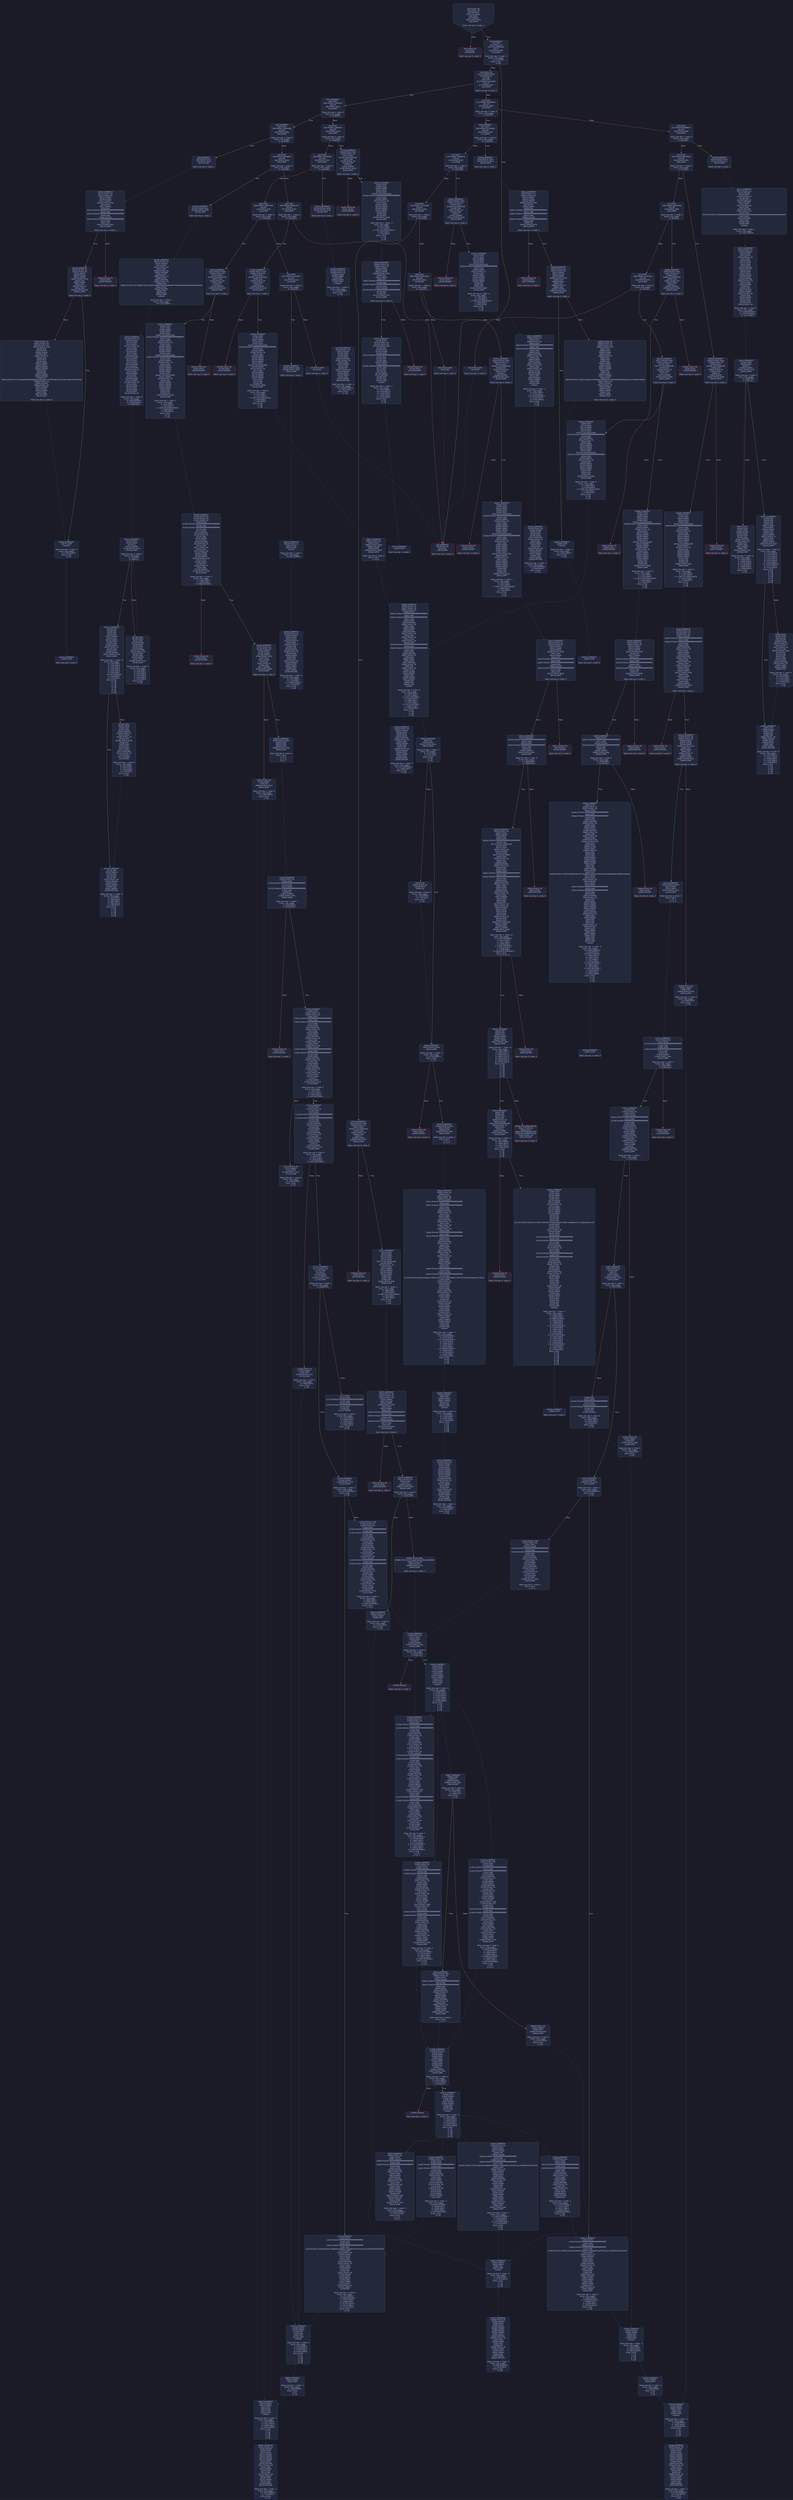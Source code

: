 digraph G {
    node [shape=box, style="filled, rounded", color="#565f89", fontcolor="#c0caf5", fontname="Helvetica", fillcolor="#24283b"];
    edge [color="#414868", fontcolor="#c0caf5", fontname="Helvetica"];
    bgcolor="#1a1b26";
    0 [ label = "[00] PUSH1 80
[02] PUSH1 40
[04] MSTORE
[05] CALLVALUE
[06] DUP1
[07] ISZERO
[08] PUSH2 0010
[0b] JUMPI

Stack size req: 0, sizeΔ: 1
" shape = invhouse]
    1 [ label = "[0c] PUSH1 00
[0e] DUP1
[0f] REVERT

Stack size req: 0, sizeΔ: 0
" color = "red"]
    2 [ label = "[10] JUMPDEST
[11] POP
[12] PUSH1 04
[14] CALLDATASIZE
[15] LT
[16] PUSH2 00f5
[19] JUMPI

Stack size req: 1, sizeΔ: -1
Entry->Op usage:
	0->17:POP:0
Entry->Exit:
	0->😵
"]
    3 [ label = "[1a] PUSH1 00
[1c] CALLDATALOAD
[1d] PUSH1 e0
[1f] SHR
[20] DUP1
[21] PUSH4 31c420d4
[26] GT
[27] PUSH2 0097
[2a] JUMPI

Stack size req: 0, sizeΔ: 1
"]
    4 [ label = "[2b] DUP1
[2c] PUSH4 95d89b41
[31] GT
[32] PUSH2 0066
[35] JUMPI

Stack size req: 1, sizeΔ: 0
Entry->Op usage:
	0->49:GT:1
"]
    5 [ label = "[36] DUP1
[37] PUSH4 95d89b41
[3c] EQ
[3d] PUSH2 040f
[40] JUMPI

Stack size req: 1, sizeΔ: 0
Entry->Op usage:
	0->60:EQ:1
"]
    6 [ label = "[41] DUP1
[42] PUSH4 a9059cbb
[47] EQ
[48] PUSH2 0492
[4b] JUMPI

Stack size req: 1, sizeΔ: 0
Entry->Op usage:
	0->71:EQ:1
"]
    7 [ label = "[4c] DUP1
[4d] PUSH4 dd62ed3e
[52] EQ
[53] PUSH2 04f8
[56] JUMPI

Stack size req: 1, sizeΔ: 0
Entry->Op usage:
	0->82:EQ:1
"]
    8 [ label = "[57] DUP1
[58] PUSH4 e724529c
[5d] EQ
[5e] PUSH2 0570
[61] JUMPI

Stack size req: 1, sizeΔ: 0
Entry->Op usage:
	0->93:EQ:1
"]
    9 [ label = "[62] PUSH2 00f5
[65] JUMP

Stack size req: 0, sizeΔ: 0
"]
    10 [ label = "[66] JUMPDEST
[67] DUP1
[68] PUSH4 31c420d4
[6d] EQ
[6e] PUSH2 02f9
[71] JUMPI

Stack size req: 1, sizeΔ: 0
Entry->Op usage:
	0->109:EQ:1
"]
    11 [ label = "[72] DUP1
[73] PUSH4 70a08231
[78] EQ
[79] PUSH2 0303
[7c] JUMPI

Stack size req: 1, sizeΔ: 0
Entry->Op usage:
	0->120:EQ:1
"]
    12 [ label = "[7d] DUP1
[7e] PUSH4 7e1f2bb8
[83] EQ
[84] PUSH2 035b
[87] JUMPI

Stack size req: 1, sizeΔ: 0
Entry->Op usage:
	0->131:EQ:1
"]
    13 [ label = "[88] DUP1
[89] PUSH4 89519c50
[8e] EQ
[8f] PUSH2 03a1
[92] JUMPI

Stack size req: 1, sizeΔ: 0
Entry->Op usage:
	0->142:EQ:1
"]
    14 [ label = "[93] PUSH2 00f5
[96] JUMP

Stack size req: 0, sizeΔ: 0
"]
    15 [ label = "[97] JUMPDEST
[98] DUP1
[99] PUSH4 13af4035
[9e] GT
[9f] PUSH2 00d3
[a2] JUMPI

Stack size req: 1, sizeΔ: 0
Entry->Op usage:
	0->158:GT:1
"]
    16 [ label = "[a3] DUP1
[a4] PUSH4 13af4035
[a9] EQ
[aa] PUSH2 01ed
[ad] JUMPI

Stack size req: 1, sizeΔ: 0
Entry->Op usage:
	0->169:EQ:1
"]
    17 [ label = "[ae] DUP1
[af] PUSH4 18160ddd
[b4] EQ
[b5] PUSH2 0231
[b8] JUMPI

Stack size req: 1, sizeΔ: 0
Entry->Op usage:
	0->180:EQ:1
"]
    18 [ label = "[b9] DUP1
[ba] PUSH4 23b872dd
[bf] EQ
[c0] PUSH2 024f
[c3] JUMPI

Stack size req: 1, sizeΔ: 0
Entry->Op usage:
	0->191:EQ:1
"]
    19 [ label = "[c4] DUP1
[c5] PUSH4 313ce567
[ca] EQ
[cb] PUSH2 02d5
[ce] JUMPI

Stack size req: 1, sizeΔ: 0
Entry->Op usage:
	0->202:EQ:1
"]
    20 [ label = "[cf] PUSH2 00f5
[d2] JUMP

Stack size req: 0, sizeΔ: 0
"]
    21 [ label = "[d3] JUMPDEST
[d4] DUP1
[d5] PUSH4 01502460
[da] EQ
[db] PUSH2 00fa
[de] JUMPI

Stack size req: 1, sizeΔ: 0
Entry->Op usage:
	0->218:EQ:1
"]
    22 [ label = "[df] DUP1
[e0] PUSH4 06fdde03
[e5] EQ
[e6] PUSH2 0104
[e9] JUMPI

Stack size req: 1, sizeΔ: 0
Entry->Op usage:
	0->229:EQ:1
"]
    23 [ label = "[ea] DUP1
[eb] PUSH4 095ea7b3
[f0] EQ
[f1] PUSH2 0187
[f4] JUMPI

Stack size req: 1, sizeΔ: 0
Entry->Op usage:
	0->240:EQ:1
"]
    24 [ label = "[f5] JUMPDEST
[f6] PUSH1 00
[f8] DUP1
[f9] REVERT

Stack size req: 0, sizeΔ: 0
" color = "red"]
    25 [ label = "[fa] JUMPDEST
[fb] PUSH2 0102
[fe] PUSH2 05c0
[0101] JUMP

Stack size req: 0, sizeΔ: 1
"]
    26 [ label = "[0102] JUMPDEST
[0103] STOP

Stack size req: 0, sizeΔ: 0
" color = "darkblue"]
    27 [ label = "[0104] JUMPDEST
[0105] PUSH2 010c
[0108] PUSH2 0678
[010b] JUMP

Stack size req: 0, sizeΔ: 1
"]
    28 [ label = "[010c] JUMPDEST
[010d] PUSH1 40
[010f] MLOAD
[0110] DUP1
[0111] DUP1
[0112] PUSH1 20
[0114] ADD
[0115] DUP3
[0116] DUP2
[0117] SUB
[0118] DUP3
[0119] MSTORE
[011a] DUP4
[011b] DUP2
[011c] DUP2
[011d] MLOAD
[011e] DUP2
[011f] MSTORE
[0120] PUSH1 20
[0122] ADD
[0123] SWAP2
[0124] POP
[0125] DUP1
[0126] MLOAD
[0127] SWAP1
[0128] PUSH1 20
[012a] ADD
[012b] SWAP1
[012c] DUP1
[012d] DUP4
[012e] DUP4
[012f] PUSH1 00

Stack size req: 1, sizeΔ: 9
Entry->Op usage:
	0->285:MLOAD:0
	0->294:MLOAD:0
	0->298:ADD:1
"]
    29 [ label = "[0131] JUMPDEST
[0132] DUP4
[0133] DUP2
[0134] LT
[0135] ISZERO
[0136] PUSH2 014c
[0139] JUMPI

Stack size req: 4, sizeΔ: 0
Entry->Op usage:
	0->308:LT:0
	3->308:LT:1
"]
    30 [ label = "[013a] DUP1
[013b] DUP3
[013c] ADD
[013d] MLOAD
[013e] DUP2
[013f] DUP5
[0140] ADD
[0141] MSTORE
[0142] PUSH1 20
[0144] DUP2
[0145] ADD
[0146] SWAP1
[0147] POP
[0148] PUSH2 0131
[014b] JUMP

Stack size req: 3, sizeΔ: 0
Entry->Op usage:
	0->316:ADD:1
	0->320:ADD:1
	0->325:ADD:0
	0->327:POP:0
	1->316:ADD:0
	2->320:ADD:0
Entry->Exit:
	0->😵
"]
    31 [ label = "[014c] JUMPDEST
[014d] POP
[014e] POP
[014f] POP
[0150] POP
[0151] SWAP1
[0152] POP
[0153] SWAP1
[0154] DUP2
[0155] ADD
[0156] SWAP1
[0157] PUSH1 1f
[0159] AND
[015a] DUP1
[015b] ISZERO
[015c] PUSH2 0179
[015f] JUMPI

Stack size req: 7, sizeΔ: -5
Entry->Op usage:
	0->333:POP:0
	1->334:POP:0
	2->335:POP:0
	3->336:POP:0
	4->341:ADD:0
	4->345:AND:1
	4->347:ISZERO:0
	5->338:POP:0
	6->341:ADD:1
Entry->Exit:
	0->😵
	1->😵
	2->😵
	3->😵
	4->0
	5->😵
	6->😵
"]
    32 [ label = "[0160] DUP1
[0161] DUP3
[0162] SUB
[0163] DUP1
[0164] MLOAD
[0165] PUSH1 01
[0167] DUP4
[0168] PUSH1 20
[016a] SUB
[016b] PUSH2 0100
[016e] EXP
[016f] SUB
[0170] NOT
[0171] AND
[0172] DUP2
[0173] MSTORE
[0174] PUSH1 20
[0176] ADD
[0177] SWAP2
[0178] POP

Stack size req: 2, sizeΔ: 0
Entry->Op usage:
	0->354:SUB:1
	0->362:SUB:1
	1->354:SUB:0
	1->376:POP:0
Entry->Exit:
	1->😵
"]
    33 [ label = "[0179] JUMPDEST
[017a] POP
[017b] SWAP3
[017c] POP
[017d] POP
[017e] POP
[017f] PUSH1 40
[0181] MLOAD
[0182] DUP1
[0183] SWAP2
[0184] SUB
[0185] SWAP1
[0186] RETURN

Stack size req: 5, sizeΔ: -5
Entry->Op usage:
	0->378:POP:0
	1->388:SUB:0
	2->381:POP:0
	3->382:POP:0
	4->380:POP:0
Entry->Exit:
	0->😵
	1->😵
	2->😵
	3->😵
	4->😵
" color = "darkblue"]
    34 [ label = "[0187] JUMPDEST
[0188] PUSH2 01d3
[018b] PUSH1 04
[018d] DUP1
[018e] CALLDATASIZE
[018f] SUB
[0190] PUSH1 40
[0192] DUP2
[0193] LT
[0194] ISZERO
[0195] PUSH2 019d
[0198] JUMPI

Stack size req: 0, sizeΔ: 3
"]
    35 [ label = "[0199] PUSH1 00
[019b] DUP1
[019c] REVERT

Stack size req: 0, sizeΔ: 0
" color = "red"]
    36 [ label = "[019d] JUMPDEST
[019e] DUP2
[019f] ADD
[01a0] SWAP1
[01a1] DUP1
[01a2] DUP1
[01a3] CALLDATALOAD
[01a4] PUSH20 ffffffffffffffffffffffffffffffffffffffff
[01b9] AND
[01ba] SWAP1
[01bb] PUSH1 20
[01bd] ADD
[01be] SWAP1
[01bf] SWAP3
[01c0] SWAP2
[01c1] SWAP1
[01c2] DUP1
[01c3] CALLDATALOAD
[01c4] SWAP1
[01c5] PUSH1 20
[01c7] ADD
[01c8] SWAP1
[01c9] SWAP3
[01ca] SWAP2
[01cb] SWAP1
[01cc] POP
[01cd] POP
[01ce] POP
[01cf] PUSH2 06b1
[01d2] JUMP

Stack size req: 2, sizeΔ: 0
Entry->Op usage:
	0->415:ADD:1
	1->415:ADD:0
	1->419:CALLDATALOAD:0
	1->445:ADD:1
	1->461:POP:0
Entry->Exit:
	0->😵
	1->😵
"]
    37 [ label = "[01d3] JUMPDEST
[01d4] PUSH1 40
[01d6] MLOAD
[01d7] DUP1
[01d8] DUP3
[01d9] ISZERO
[01da] ISZERO
[01db] ISZERO
[01dc] ISZERO
[01dd] DUP2
[01de] MSTORE
[01df] PUSH1 20
[01e1] ADD
[01e2] SWAP2
[01e3] POP
[01e4] POP
[01e5] PUSH1 40
[01e7] MLOAD
[01e8] DUP1
[01e9] SWAP2
[01ea] SUB
[01eb] SWAP1
[01ec] RETURN

Stack size req: 1, sizeΔ: -1
Entry->Op usage:
	0->473:ISZERO:0
	0->483:POP:0
Entry->Exit:
	0->😵
" color = "darkblue"]
    38 [ label = "[01ed] JUMPDEST
[01ee] PUSH2 022f
[01f1] PUSH1 04
[01f3] DUP1
[01f4] CALLDATASIZE
[01f5] SUB
[01f6] PUSH1 20
[01f8] DUP2
[01f9] LT
[01fa] ISZERO
[01fb] PUSH2 0203
[01fe] JUMPI

Stack size req: 0, sizeΔ: 3
"]
    39 [ label = "[01ff] PUSH1 00
[0201] DUP1
[0202] REVERT

Stack size req: 0, sizeΔ: 0
" color = "red"]
    40 [ label = "[0203] JUMPDEST
[0204] DUP2
[0205] ADD
[0206] SWAP1
[0207] DUP1
[0208] DUP1
[0209] CALLDATALOAD
[020a] PUSH20 ffffffffffffffffffffffffffffffffffffffff
[021f] AND
[0220] SWAP1
[0221] PUSH1 20
[0223] ADD
[0224] SWAP1
[0225] SWAP3
[0226] SWAP2
[0227] SWAP1
[0228] POP
[0229] POP
[022a] POP
[022b] PUSH2 06e5
[022e] JUMP

Stack size req: 2, sizeΔ: -1
Entry->Op usage:
	0->517:ADD:1
	1->517:ADD:0
	1->521:CALLDATALOAD:0
	1->547:ADD:1
	1->553:POP:0
Entry->Exit:
	0->😵
	1->😵
"]
    41 [ label = "[022f] JUMPDEST
[0230] STOP

Stack size req: 0, sizeΔ: 0
" color = "darkblue"]
    42 [ label = "[0231] JUMPDEST
[0232] PUSH2 0239
[0235] PUSH2 0783
[0238] JUMP

Stack size req: 0, sizeΔ: 1
"]
    43 [ label = "[0239] JUMPDEST
[023a] PUSH1 40
[023c] MLOAD
[023d] DUP1
[023e] DUP3
[023f] DUP2
[0240] MSTORE
[0241] PUSH1 20
[0243] ADD
[0244] SWAP2
[0245] POP
[0246] POP
[0247] PUSH1 40
[0249] MLOAD
[024a] DUP1
[024b] SWAP2
[024c] SUB
[024d] SWAP1
[024e] RETURN

Stack size req: 1, sizeΔ: -1
Entry->Op usage:
	0->576:MSTORE:1
	0->581:POP:0
Entry->Exit:
	0->😵
" color = "darkblue"]
    44 [ label = "[024f] JUMPDEST
[0250] PUSH2 02bb
[0253] PUSH1 04
[0255] DUP1
[0256] CALLDATASIZE
[0257] SUB
[0258] PUSH1 60
[025a] DUP2
[025b] LT
[025c] ISZERO
[025d] PUSH2 0265
[0260] JUMPI

Stack size req: 0, sizeΔ: 3
"]
    45 [ label = "[0261] PUSH1 00
[0263] DUP1
[0264] REVERT

Stack size req: 0, sizeΔ: 0
" color = "red"]
    46 [ label = "[0265] JUMPDEST
[0266] DUP2
[0267] ADD
[0268] SWAP1
[0269] DUP1
[026a] DUP1
[026b] CALLDATALOAD
[026c] PUSH20 ffffffffffffffffffffffffffffffffffffffff
[0281] AND
[0282] SWAP1
[0283] PUSH1 20
[0285] ADD
[0286] SWAP1
[0287] SWAP3
[0288] SWAP2
[0289] SWAP1
[028a] DUP1
[028b] CALLDATALOAD
[028c] PUSH20 ffffffffffffffffffffffffffffffffffffffff
[02a1] AND
[02a2] SWAP1
[02a3] PUSH1 20
[02a5] ADD
[02a6] SWAP1
[02a7] SWAP3
[02a8] SWAP2
[02a9] SWAP1
[02aa] DUP1
[02ab] CALLDATALOAD
[02ac] SWAP1
[02ad] PUSH1 20
[02af] ADD
[02b0] SWAP1
[02b1] SWAP3
[02b2] SWAP2
[02b3] SWAP1
[02b4] POP
[02b5] POP
[02b6] POP
[02b7] PUSH2 078d
[02ba] JUMP

Stack size req: 2, sizeΔ: 1
Entry->Op usage:
	0->615:ADD:1
	1->615:ADD:0
	1->619:CALLDATALOAD:0
	1->645:ADD:1
	1->693:POP:0
Entry->Exit:
	0->😵
	1->😵
"]
    47 [ label = "[02bb] JUMPDEST
[02bc] PUSH1 40
[02be] MLOAD
[02bf] DUP1
[02c0] DUP3
[02c1] ISZERO
[02c2] ISZERO
[02c3] ISZERO
[02c4] ISZERO
[02c5] DUP2
[02c6] MSTORE
[02c7] PUSH1 20
[02c9] ADD
[02ca] SWAP2
[02cb] POP
[02cc] POP
[02cd] PUSH1 40
[02cf] MLOAD
[02d0] DUP1
[02d1] SWAP2
[02d2] SUB
[02d3] SWAP1
[02d4] RETURN

Stack size req: 1, sizeΔ: -1
Entry->Op usage:
	0->705:ISZERO:0
	0->715:POP:0
Entry->Exit:
	0->😵
" color = "darkblue"]
    48 [ label = "[02d5] JUMPDEST
[02d6] PUSH2 02dd
[02d9] PUSH2 0819
[02dc] JUMP

Stack size req: 0, sizeΔ: 1
"]
    49 [ label = "[02dd] JUMPDEST
[02de] PUSH1 40
[02e0] MLOAD
[02e1] DUP1
[02e2] DUP3
[02e3] PUSH1 ff
[02e5] AND
[02e6] PUSH1 ff
[02e8] AND
[02e9] DUP2
[02ea] MSTORE
[02eb] PUSH1 20
[02ed] ADD
[02ee] SWAP2
[02ef] POP
[02f0] POP
[02f1] PUSH1 40
[02f3] MLOAD
[02f4] DUP1
[02f5] SWAP2
[02f6] SUB
[02f7] SWAP1
[02f8] RETURN

Stack size req: 1, sizeΔ: -1
Entry->Op usage:
	0->741:AND:1
	0->744:AND:1
	0->746:MSTORE:1
	0->751:POP:0
Entry->Exit:
	0->😵
" color = "darkblue"]
    50 [ label = "[02f9] JUMPDEST
[02fa] PUSH2 0301
[02fd] PUSH2 081e
[0300] JUMP

Stack size req: 0, sizeΔ: 1
"]
    51 [ label = "[0301] JUMPDEST
[0302] STOP

Stack size req: 0, sizeΔ: 0
" color = "darkblue"]
    52 [ label = "[0303] JUMPDEST
[0304] PUSH2 0345
[0307] PUSH1 04
[0309] DUP1
[030a] CALLDATASIZE
[030b] SUB
[030c] PUSH1 20
[030e] DUP2
[030f] LT
[0310] ISZERO
[0311] PUSH2 0319
[0314] JUMPI

Stack size req: 0, sizeΔ: 3
"]
    53 [ label = "[0315] PUSH1 00
[0317] DUP1
[0318] REVERT

Stack size req: 0, sizeΔ: 0
" color = "red"]
    54 [ label = "[0319] JUMPDEST
[031a] DUP2
[031b] ADD
[031c] SWAP1
[031d] DUP1
[031e] DUP1
[031f] CALLDATALOAD
[0320] PUSH20 ffffffffffffffffffffffffffffffffffffffff
[0335] AND
[0336] SWAP1
[0337] PUSH1 20
[0339] ADD
[033a] SWAP1
[033b] SWAP3
[033c] SWAP2
[033d] SWAP1
[033e] POP
[033f] POP
[0340] POP
[0341] PUSH2 08d7
[0344] JUMP

Stack size req: 2, sizeΔ: -1
Entry->Op usage:
	0->795:ADD:1
	1->795:ADD:0
	1->799:CALLDATALOAD:0
	1->825:ADD:1
	1->831:POP:0
Entry->Exit:
	0->😵
	1->😵
"]
    55 [ label = "[0345] JUMPDEST
[0346] PUSH1 40
[0348] MLOAD
[0349] DUP1
[034a] DUP3
[034b] DUP2
[034c] MSTORE
[034d] PUSH1 20
[034f] ADD
[0350] SWAP2
[0351] POP
[0352] POP
[0353] PUSH1 40
[0355] MLOAD
[0356] DUP1
[0357] SWAP2
[0358] SUB
[0359] SWAP1
[035a] RETURN

Stack size req: 1, sizeΔ: -1
Entry->Op usage:
	0->844:MSTORE:1
	0->849:POP:0
Entry->Exit:
	0->😵
" color = "darkblue"]
    56 [ label = "[035b] JUMPDEST
[035c] PUSH2 0387
[035f] PUSH1 04
[0361] DUP1
[0362] CALLDATASIZE
[0363] SUB
[0364] PUSH1 20
[0366] DUP2
[0367] LT
[0368] ISZERO
[0369] PUSH2 0371
[036c] JUMPI

Stack size req: 0, sizeΔ: 3
"]
    57 [ label = "[036d] PUSH1 00
[036f] DUP1
[0370] REVERT

Stack size req: 0, sizeΔ: 0
" color = "red"]
    58 [ label = "[0371] JUMPDEST
[0372] DUP2
[0373] ADD
[0374] SWAP1
[0375] DUP1
[0376] DUP1
[0377] CALLDATALOAD
[0378] SWAP1
[0379] PUSH1 20
[037b] ADD
[037c] SWAP1
[037d] SWAP3
[037e] SWAP2
[037f] SWAP1
[0380] POP
[0381] POP
[0382] POP
[0383] PUSH2 091f
[0386] JUMP

Stack size req: 2, sizeΔ: -1
Entry->Op usage:
	0->883:ADD:1
	1->883:ADD:0
	1->887:CALLDATALOAD:0
	1->891:ADD:1
	1->897:POP:0
Entry->Exit:
	0->😵
	1->😵
"]
    59 [ label = "[0387] JUMPDEST
[0388] PUSH1 40
[038a] MLOAD
[038b] DUP1
[038c] DUP3
[038d] ISZERO
[038e] ISZERO
[038f] ISZERO
[0390] ISZERO
[0391] DUP2
[0392] MSTORE
[0393] PUSH1 20
[0395] ADD
[0396] SWAP2
[0397] POP
[0398] POP
[0399] PUSH1 40
[039b] MLOAD
[039c] DUP1
[039d] SWAP2
[039e] SUB
[039f] SWAP1
[03a0] RETURN

Stack size req: 1, sizeΔ: -1
Entry->Op usage:
	0->909:ISZERO:0
	0->919:POP:0
Entry->Exit:
	0->😵
" color = "darkblue"]
    60 [ label = "[03a1] JUMPDEST
[03a2] PUSH2 040d
[03a5] PUSH1 04
[03a7] DUP1
[03a8] CALLDATASIZE
[03a9] SUB
[03aa] PUSH1 60
[03ac] DUP2
[03ad] LT
[03ae] ISZERO
[03af] PUSH2 03b7
[03b2] JUMPI

Stack size req: 0, sizeΔ: 3
"]
    61 [ label = "[03b3] PUSH1 00
[03b5] DUP1
[03b6] REVERT

Stack size req: 0, sizeΔ: 0
" color = "red"]
    62 [ label = "[03b7] JUMPDEST
[03b8] DUP2
[03b9] ADD
[03ba] SWAP1
[03bb] DUP1
[03bc] DUP1
[03bd] CALLDATALOAD
[03be] PUSH20 ffffffffffffffffffffffffffffffffffffffff
[03d3] AND
[03d4] SWAP1
[03d5] PUSH1 20
[03d7] ADD
[03d8] SWAP1
[03d9] SWAP3
[03da] SWAP2
[03db] SWAP1
[03dc] DUP1
[03dd] CALLDATALOAD
[03de] PUSH20 ffffffffffffffffffffffffffffffffffffffff
[03f3] AND
[03f4] SWAP1
[03f5] PUSH1 20
[03f7] ADD
[03f8] SWAP1
[03f9] SWAP3
[03fa] SWAP2
[03fb] SWAP1
[03fc] DUP1
[03fd] CALLDATALOAD
[03fe] SWAP1
[03ff] PUSH1 20
[0401] ADD
[0402] SWAP1
[0403] SWAP3
[0404] SWAP2
[0405] SWAP1
[0406] POP
[0407] POP
[0408] POP
[0409] PUSH2 0ac1
[040c] JUMP

Stack size req: 2, sizeΔ: 1
Entry->Op usage:
	0->953:ADD:1
	1->953:ADD:0
	1->957:CALLDATALOAD:0
	1->983:ADD:1
	1->1031:POP:0
Entry->Exit:
	0->😵
	1->😵
"]
    63 [ label = "[040d] JUMPDEST
[040e] STOP

Stack size req: 0, sizeΔ: 0
" color = "darkblue"]
    64 [ label = "[040f] JUMPDEST
[0410] PUSH2 0417
[0413] PUSH2 0cc1
[0416] JUMP

Stack size req: 0, sizeΔ: 1
"]
    65 [ label = "[0417] JUMPDEST
[0418] PUSH1 40
[041a] MLOAD
[041b] DUP1
[041c] DUP1
[041d] PUSH1 20
[041f] ADD
[0420] DUP3
[0421] DUP2
[0422] SUB
[0423] DUP3
[0424] MSTORE
[0425] DUP4
[0426] DUP2
[0427] DUP2
[0428] MLOAD
[0429] DUP2
[042a] MSTORE
[042b] PUSH1 20
[042d] ADD
[042e] SWAP2
[042f] POP
[0430] DUP1
[0431] MLOAD
[0432] SWAP1
[0433] PUSH1 20
[0435] ADD
[0436] SWAP1
[0437] DUP1
[0438] DUP4
[0439] DUP4
[043a] PUSH1 00

Stack size req: 1, sizeΔ: 9
Entry->Op usage:
	0->1064:MLOAD:0
	0->1073:MLOAD:0
	0->1077:ADD:1
"]
    66 [ label = "[043c] JUMPDEST
[043d] DUP4
[043e] DUP2
[043f] LT
[0440] ISZERO
[0441] PUSH2 0457
[0444] JUMPI

Stack size req: 4, sizeΔ: 0
Entry->Op usage:
	0->1087:LT:0
	3->1087:LT:1
"]
    67 [ label = "[0445] DUP1
[0446] DUP3
[0447] ADD
[0448] MLOAD
[0449] DUP2
[044a] DUP5
[044b] ADD
[044c] MSTORE
[044d] PUSH1 20
[044f] DUP2
[0450] ADD
[0451] SWAP1
[0452] POP
[0453] PUSH2 043c
[0456] JUMP

Stack size req: 3, sizeΔ: 0
Entry->Op usage:
	0->1095:ADD:1
	0->1099:ADD:1
	0->1104:ADD:0
	0->1106:POP:0
	1->1095:ADD:0
	2->1099:ADD:0
Entry->Exit:
	0->😵
"]
    68 [ label = "[0457] JUMPDEST
[0458] POP
[0459] POP
[045a] POP
[045b] POP
[045c] SWAP1
[045d] POP
[045e] SWAP1
[045f] DUP2
[0460] ADD
[0461] SWAP1
[0462] PUSH1 1f
[0464] AND
[0465] DUP1
[0466] ISZERO
[0467] PUSH2 0484
[046a] JUMPI

Stack size req: 7, sizeΔ: -5
Entry->Op usage:
	0->1112:POP:0
	1->1113:POP:0
	2->1114:POP:0
	3->1115:POP:0
	4->1120:ADD:0
	4->1124:AND:1
	4->1126:ISZERO:0
	5->1117:POP:0
	6->1120:ADD:1
Entry->Exit:
	0->😵
	1->😵
	2->😵
	3->😵
	4->0
	5->😵
	6->😵
"]
    69 [ label = "[046b] DUP1
[046c] DUP3
[046d] SUB
[046e] DUP1
[046f] MLOAD
[0470] PUSH1 01
[0472] DUP4
[0473] PUSH1 20
[0475] SUB
[0476] PUSH2 0100
[0479] EXP
[047a] SUB
[047b] NOT
[047c] AND
[047d] DUP2
[047e] MSTORE
[047f] PUSH1 20
[0481] ADD
[0482] SWAP2
[0483] POP

Stack size req: 2, sizeΔ: 0
Entry->Op usage:
	0->1133:SUB:1
	0->1141:SUB:1
	1->1133:SUB:0
	1->1155:POP:0
Entry->Exit:
	1->😵
"]
    70 [ label = "[0484] JUMPDEST
[0485] POP
[0486] SWAP3
[0487] POP
[0488] POP
[0489] POP
[048a] PUSH1 40
[048c] MLOAD
[048d] DUP1
[048e] SWAP2
[048f] SUB
[0490] SWAP1
[0491] RETURN

Stack size req: 5, sizeΔ: -5
Entry->Op usage:
	0->1157:POP:0
	1->1167:SUB:0
	2->1160:POP:0
	3->1161:POP:0
	4->1159:POP:0
Entry->Exit:
	0->😵
	1->😵
	2->😵
	3->😵
	4->😵
" color = "darkblue"]
    71 [ label = "[0492] JUMPDEST
[0493] PUSH2 04de
[0496] PUSH1 04
[0498] DUP1
[0499] CALLDATASIZE
[049a] SUB
[049b] PUSH1 40
[049d] DUP2
[049e] LT
[049f] ISZERO
[04a0] PUSH2 04a8
[04a3] JUMPI

Stack size req: 0, sizeΔ: 3
"]
    72 [ label = "[04a4] PUSH1 00
[04a6] DUP1
[04a7] REVERT

Stack size req: 0, sizeΔ: 0
" color = "red"]
    73 [ label = "[04a8] JUMPDEST
[04a9] DUP2
[04aa] ADD
[04ab] SWAP1
[04ac] DUP1
[04ad] DUP1
[04ae] CALLDATALOAD
[04af] PUSH20 ffffffffffffffffffffffffffffffffffffffff
[04c4] AND
[04c5] SWAP1
[04c6] PUSH1 20
[04c8] ADD
[04c9] SWAP1
[04ca] SWAP3
[04cb] SWAP2
[04cc] SWAP1
[04cd] DUP1
[04ce] CALLDATALOAD
[04cf] SWAP1
[04d0] PUSH1 20
[04d2] ADD
[04d3] SWAP1
[04d4] SWAP3
[04d5] SWAP2
[04d6] SWAP1
[04d7] POP
[04d8] POP
[04d9] POP
[04da] PUSH2 0cfa
[04dd] JUMP

Stack size req: 2, sizeΔ: 0
Entry->Op usage:
	0->1194:ADD:1
	1->1194:ADD:0
	1->1198:CALLDATALOAD:0
	1->1224:ADD:1
	1->1240:POP:0
Entry->Exit:
	0->😵
	1->😵
"]
    74 [ label = "[04de] JUMPDEST
[04df] PUSH1 40
[04e1] MLOAD
[04e2] DUP1
[04e3] DUP3
[04e4] ISZERO
[04e5] ISZERO
[04e6] ISZERO
[04e7] ISZERO
[04e8] DUP2
[04e9] MSTORE
[04ea] PUSH1 20
[04ec] ADD
[04ed] SWAP2
[04ee] POP
[04ef] POP
[04f0] PUSH1 40
[04f2] MLOAD
[04f3] DUP1
[04f4] SWAP2
[04f5] SUB
[04f6] SWAP1
[04f7] RETURN

Stack size req: 1, sizeΔ: -1
Entry->Op usage:
	0->1252:ISZERO:0
	0->1262:POP:0
Entry->Exit:
	0->😵
" color = "darkblue"]
    75 [ label = "[04f8] JUMPDEST
[04f9] PUSH2 055a
[04fc] PUSH1 04
[04fe] DUP1
[04ff] CALLDATASIZE
[0500] SUB
[0501] PUSH1 40
[0503] DUP2
[0504] LT
[0505] ISZERO
[0506] PUSH2 050e
[0509] JUMPI

Stack size req: 0, sizeΔ: 3
"]
    76 [ label = "[050a] PUSH1 00
[050c] DUP1
[050d] REVERT

Stack size req: 0, sizeΔ: 0
" color = "red"]
    77 [ label = "[050e] JUMPDEST
[050f] DUP2
[0510] ADD
[0511] SWAP1
[0512] DUP1
[0513] DUP1
[0514] CALLDATALOAD
[0515] PUSH20 ffffffffffffffffffffffffffffffffffffffff
[052a] AND
[052b] SWAP1
[052c] PUSH1 20
[052e] ADD
[052f] SWAP1
[0530] SWAP3
[0531] SWAP2
[0532] SWAP1
[0533] DUP1
[0534] CALLDATALOAD
[0535] PUSH20 ffffffffffffffffffffffffffffffffffffffff
[054a] AND
[054b] SWAP1
[054c] PUSH1 20
[054e] ADD
[054f] SWAP1
[0550] SWAP3
[0551] SWAP2
[0552] SWAP1
[0553] POP
[0554] POP
[0555] POP
[0556] PUSH2 0d84
[0559] JUMP

Stack size req: 2, sizeΔ: 0
Entry->Op usage:
	0->1296:ADD:1
	1->1296:ADD:0
	1->1300:CALLDATALOAD:0
	1->1326:ADD:1
	1->1364:POP:0
Entry->Exit:
	0->😵
	1->😵
"]
    78 [ label = "[055a] JUMPDEST
[055b] PUSH1 40
[055d] MLOAD
[055e] DUP1
[055f] DUP3
[0560] DUP2
[0561] MSTORE
[0562] PUSH1 20
[0564] ADD
[0565] SWAP2
[0566] POP
[0567] POP
[0568] PUSH1 40
[056a] MLOAD
[056b] DUP1
[056c] SWAP2
[056d] SUB
[056e] SWAP1
[056f] RETURN

Stack size req: 1, sizeΔ: -1
Entry->Op usage:
	0->1377:MSTORE:1
	0->1382:POP:0
Entry->Exit:
	0->😵
" color = "darkblue"]
    79 [ label = "[0570] JUMPDEST
[0571] PUSH2 05be
[0574] PUSH1 04
[0576] DUP1
[0577] CALLDATASIZE
[0578] SUB
[0579] PUSH1 40
[057b] DUP2
[057c] LT
[057d] ISZERO
[057e] PUSH2 0586
[0581] JUMPI

Stack size req: 0, sizeΔ: 3
"]
    80 [ label = "[0582] PUSH1 00
[0584] DUP1
[0585] REVERT

Stack size req: 0, sizeΔ: 0
" color = "red"]
    81 [ label = "[0586] JUMPDEST
[0587] DUP2
[0588] ADD
[0589] SWAP1
[058a] DUP1
[058b] DUP1
[058c] CALLDATALOAD
[058d] PUSH20 ffffffffffffffffffffffffffffffffffffffff
[05a2] AND
[05a3] SWAP1
[05a4] PUSH1 20
[05a6] ADD
[05a7] SWAP1
[05a8] SWAP3
[05a9] SWAP2
[05aa] SWAP1
[05ab] DUP1
[05ac] CALLDATALOAD
[05ad] ISZERO
[05ae] ISZERO
[05af] SWAP1
[05b0] PUSH1 20
[05b2] ADD
[05b3] SWAP1
[05b4] SWAP3
[05b5] SWAP2
[05b6] SWAP1
[05b7] POP
[05b8] POP
[05b9] POP
[05ba] PUSH2 0e0b
[05bd] JUMP

Stack size req: 2, sizeΔ: 0
Entry->Op usage:
	0->1416:ADD:1
	1->1416:ADD:0
	1->1420:CALLDATALOAD:0
	1->1446:ADD:1
	1->1464:POP:0
Entry->Exit:
	0->😵
	1->😵
"]
    82 [ label = "[05be] JUMPDEST
[05bf] STOP

Stack size req: 0, sizeΔ: 0
" color = "darkblue"]
    83 [ label = "[05c0] JUMPDEST
[05c1] PUSH1 02
[05c3] PUSH1 00
[05c5] SWAP1
[05c6] SLOAD
[05c7] SWAP1
[05c8] PUSH2 0100
[05cb] EXP
[05cc] SWAP1
[05cd] DIV
[05ce] PUSH20 ffffffffffffffffffffffffffffffffffffffff
[05e3] AND
[05e4] PUSH20 ffffffffffffffffffffffffffffffffffffffff
[05f9] AND
[05fa] CALLER
[05fb] PUSH20 ffffffffffffffffffffffffffffffffffffffff
[0610] AND
[0611] EQ
[0612] PUSH2 061a
[0615] JUMPI

Stack size req: 0, sizeΔ: 0
"]
    84 [ label = "[0616] PUSH1 00
[0618] DUP1
[0619] REVERT

Stack size req: 0, sizeΔ: 0
" color = "red"]
    85 [ label = "[061a] JUMPDEST
[061b] PUSH1 05
[061d] PUSH1 00
[061f] SWAP1
[0620] SLOAD
[0621] SWAP1
[0622] PUSH2 0100
[0625] EXP
[0626] SWAP1
[0627] DIV
[0628] PUSH1 ff
[062a] AND
[062b] PUSH2 0676
[062e] JUMPI

Stack size req: 0, sizeΔ: 0
"]
    86 [ label = "[062f] PUSH1 01
[0631] PUSH1 05
[0633] PUSH1 00
[0635] PUSH2 0100
[0638] EXP
[0639] DUP2
[063a] SLOAD
[063b] DUP2
[063c] PUSH1 ff
[063e] MUL
[063f] NOT
[0640] AND
[0641] SWAP1
[0642] DUP4
[0643] ISZERO
[0644] ISZERO
[0645] MUL
[0646] OR
[0647] SWAP1
[0648] SSTORE
[0649] POP
[064a] PUSH32 615acbaede366d76a8b8cb2a9ada6a71495f0786513d71aa97aaf0c3910b78de
[066b] PUSH1 40
[066d] MLOAD
[066e] PUSH1 40
[0670] MLOAD
[0671] DUP1
[0672] SWAP2
[0673] SUB
[0674] SWAP1
[0675] LOG1

Stack size req: 0, sizeΔ: 0
"]
    87 [ label = "[0676] JUMPDEST
[0677] JUMP
Indirect!

Stack size req: 1, sizeΔ: -1
Entry->Op usage:
	0->1655:JUMP:0
Entry->Exit:
	0->😵
" color = "teal"]
    88 [ label = "[0678] JUMPDEST
[0679] PUSH1 40
[067b] MLOAD
[067c] DUP1
[067d] PUSH1 40
[067f] ADD
[0680] PUSH1 40
[0682] MSTORE
[0683] DUP1
[0684] PUSH1 14
[0686] DUP2
[0687] MSTORE
[0688] PUSH1 20
[068a] ADD
[068b] PUSH32 457468657265756d20746f6b656e206d6f6e6579000000000000000000000000
[06ac] DUP2
[06ad] MSTORE
[06ae] POP
[06af] DUP2
[06b0] JUMP
Indirect!

Stack size req: 1, sizeΔ: 1
Entry->Op usage:
	0->1712:JUMP:0
" color = "teal"]
    89 [ label = "[06b1] JUMPDEST
[06b2] PUSH1 00
[06b4] DUP1
[06b5] PUSH2 06be
[06b8] CALLER
[06b9] DUP6
[06ba] PUSH2 0d84
[06bd] JUMP

Stack size req: 2, sizeΔ: 5
Entry->Exit:
	1->0, 6
"]
    90 [ label = "[06be] JUMPDEST
[06bf] EQ
[06c0] DUP1
[06c1] PUSH2 06ca
[06c4] JUMPI

Stack size req: 2, sizeΔ: -1
Entry->Op usage:
	0->1727:EQ:0
	1->1727:EQ:1
Entry->Exit:
	0->😵
	1->😵
"]
    91 [ label = "[06c5] POP
[06c6] PUSH1 00
[06c8] DUP3
[06c9] EQ

Stack size req: 3, sizeΔ: 0
Entry->Op usage:
	0->1733:POP:0
	2->1737:EQ:0
Entry->Exit:
	0->😵
"]
    92 [ label = "[06ca] JUMPDEST
[06cb] PUSH2 06d3
[06ce] JUMPI

Stack size req: 1, sizeΔ: -1
Entry->Op usage:
	0->1742:JUMPI:1
Entry->Exit:
	0->😵
"]
    93 [ label = "[06cf] PUSH1 00
[06d1] DUP1
[06d2] REVERT

Stack size req: 0, sizeΔ: 0
" color = "red"]
    94 [ label = "[06d3] JUMPDEST
[06d4] PUSH2 06dd
[06d7] DUP4
[06d8] DUP4
[06d9] PUSH2 0f68
[06dc] JUMP

Stack size req: 3, sizeΔ: 3
Entry->Exit:
	1->0, 4
	2->1, 5
"]
    95 [ label = "[06dd] JUMPDEST
[06de] SWAP1
[06df] POP
[06e0] SWAP3
[06e1] SWAP2
[06e2] POP
[06e3] POP
[06e4] JUMP
Indirect!

Stack size req: 5, sizeΔ: -4
Entry->Op usage:
	1->1759:POP:0
	2->1763:POP:0
	3->1762:POP:0
	4->1764:JUMP:0
Entry->Exit:
	0->0
	1->😵
	2->😵
	3->😵
	4->😵
" color = "teal"]
    96 [ label = "[06e5] JUMPDEST
[06e6] PUSH1 02
[06e8] PUSH1 00
[06ea] SWAP1
[06eb] SLOAD
[06ec] SWAP1
[06ed] PUSH2 0100
[06f0] EXP
[06f1] SWAP1
[06f2] DIV
[06f3] PUSH20 ffffffffffffffffffffffffffffffffffffffff
[0708] AND
[0709] PUSH20 ffffffffffffffffffffffffffffffffffffffff
[071e] AND
[071f] CALLER
[0720] PUSH20 ffffffffffffffffffffffffffffffffffffffff
[0735] AND
[0736] EQ
[0737] PUSH2 073f
[073a] JUMPI

Stack size req: 0, sizeΔ: 0
"]
    97 [ label = "[073b] PUSH1 00
[073d] DUP1
[073e] REVERT

Stack size req: 0, sizeΔ: 0
" color = "red"]
    98 [ label = "[073f] JUMPDEST
[0740] DUP1
[0741] PUSH1 02
[0743] PUSH1 00
[0745] PUSH2 0100
[0748] EXP
[0749] DUP2
[074a] SLOAD
[074b] DUP2
[074c] PUSH20 ffffffffffffffffffffffffffffffffffffffff
[0761] MUL
[0762] NOT
[0763] AND
[0764] SWAP1
[0765] DUP4
[0766] PUSH20 ffffffffffffffffffffffffffffffffffffffff
[077b] AND
[077c] MUL
[077d] OR
[077e] SWAP1
[077f] SSTORE
[0780] POP
[0781] POP
[0782] JUMP
Indirect!

Stack size req: 2, sizeΔ: -2
Entry->Op usage:
	0->1915:AND:1
	0->1916:MUL:0
	0->1920:POP:0
	0->1921:POP:0
	1->1922:JUMP:0
Entry->Exit:
	0->😵
	1->😵
" color = "teal"]
    99 [ label = "[0783] JUMPDEST
[0784] PUSH1 00
[0786] PUSH1 04
[0788] SLOAD
[0789] SWAP1
[078a] POP
[078b] SWAP1
[078c] JUMP
Indirect!

Stack size req: 1, sizeΔ: 0
Entry->Op usage:
	0->1932:JUMP:0
Entry->Exit:
	0->😵
" color = "teal"]
    100 [ label = "[078d] JUMPDEST
[078e] PUSH1 00
[0790] PUSH1 03
[0792] PUSH1 00
[0794] DUP6
[0795] PUSH20 ffffffffffffffffffffffffffffffffffffffff
[07aa] AND
[07ab] PUSH20 ffffffffffffffffffffffffffffffffffffffff
[07c0] AND
[07c1] DUP2
[07c2] MSTORE
[07c3] PUSH1 20
[07c5] ADD
[07c6] SWAP1
[07c7] DUP2
[07c8] MSTORE
[07c9] PUSH1 20
[07cb] ADD
[07cc] PUSH1 00
[07ce] SHA3
[07cf] PUSH1 00
[07d1] SWAP1
[07d2] SLOAD
[07d3] SWAP1
[07d4] PUSH2 0100
[07d7] EXP
[07d8] SWAP1
[07d9] DIV
[07da] PUSH1 ff
[07dc] AND
[07dd] ISZERO
[07de] PUSH2 07e6
[07e1] JUMPI

Stack size req: 3, sizeΔ: 1
Entry->Op usage:
	2->1962:AND:1
	2->1984:AND:1
	2->1986:MSTORE:1
"]
    101 [ label = "[07e2] PUSH1 00
[07e4] DUP1
[07e5] REVERT

Stack size req: 0, sizeΔ: 0
" color = "red"]
    102 [ label = "[07e6] JUMPDEST
[07e7] PUSH1 05
[07e9] PUSH1 00
[07eb] SWAP1
[07ec] SLOAD
[07ed] SWAP1
[07ee] PUSH2 0100
[07f1] EXP
[07f2] SWAP1
[07f3] DIV
[07f4] PUSH1 ff
[07f6] AND
[07f7] ISZERO
[07f8] PUSH2 0804
[07fb] JUMPI

Stack size req: 0, sizeΔ: 0
"]
    103 [ label = "[07fc] PUSH1 00
[07fe] SWAP1
[07ff] POP
[0800] PUSH2 0812
[0803] JUMP

Stack size req: 1, sizeΔ: 0
Entry->Op usage:
	0->2047:POP:0
Entry->Exit:
	0->😵
"]
    104 [ label = "[0804] JUMPDEST
[0805] PUSH2 080f
[0808] DUP5
[0809] DUP5
[080a] DUP5
[080b] PUSH2 105a
[080e] JUMP

Stack size req: 4, sizeΔ: 4
Entry->Exit:
	1->0, 5
	2->1, 6
	3->2, 7
"]
    105 [ label = "[080f] JUMPDEST
[0810] SWAP1
[0811] POP

Stack size req: 2, sizeΔ: -1
Entry->Op usage:
	1->2065:POP:0
Entry->Exit:
	0->0
	1->😵
"]
    106 [ label = "[0812] JUMPDEST
[0813] SWAP4
[0814] SWAP3
[0815] POP
[0816] POP
[0817] POP
[0818] JUMP
Indirect!

Stack size req: 5, sizeΔ: -4
Entry->Op usage:
	1->2070:POP:0
	2->2071:POP:0
	3->2069:POP:0
	4->2072:JUMP:0
Entry->Exit:
	0->0
	1->😵
	2->😵
	3->😵
	4->😵
" color = "teal"]
    107 [ label = "[0819] JUMPDEST
[081a] PUSH1 12
[081c] DUP2
[081d] JUMP
Indirect!

Stack size req: 1, sizeΔ: 1
Entry->Op usage:
	0->2077:JUMP:0
" color = "teal"]
    108 [ label = "[081e] JUMPDEST
[081f] PUSH1 02
[0821] PUSH1 00
[0823] SWAP1
[0824] SLOAD
[0825] SWAP1
[0826] PUSH2 0100
[0829] EXP
[082a] SWAP1
[082b] DIV
[082c] PUSH20 ffffffffffffffffffffffffffffffffffffffff
[0841] AND
[0842] PUSH20 ffffffffffffffffffffffffffffffffffffffff
[0857] AND
[0858] CALLER
[0859] PUSH20 ffffffffffffffffffffffffffffffffffffffff
[086e] AND
[086f] EQ
[0870] PUSH2 0878
[0873] JUMPI

Stack size req: 0, sizeΔ: 0
"]
    109 [ label = "[0874] PUSH1 00
[0876] DUP1
[0877] REVERT

Stack size req: 0, sizeΔ: 0
" color = "red"]
    110 [ label = "[0878] JUMPDEST
[0879] PUSH1 05
[087b] PUSH1 00
[087d] SWAP1
[087e] SLOAD
[087f] SWAP1
[0880] PUSH2 0100
[0883] EXP
[0884] SWAP1
[0885] DIV
[0886] PUSH1 ff
[0888] AND
[0889] ISZERO
[088a] PUSH2 08d5
[088d] JUMPI

Stack size req: 0, sizeΔ: 0
"]
    111 [ label = "[088e] PUSH1 00
[0890] PUSH1 05
[0892] PUSH1 00
[0894] PUSH2 0100
[0897] EXP
[0898] DUP2
[0899] SLOAD
[089a] DUP2
[089b] PUSH1 ff
[089d] MUL
[089e] NOT
[089f] AND
[08a0] SWAP1
[08a1] DUP4
[08a2] ISZERO
[08a3] ISZERO
[08a4] MUL
[08a5] OR
[08a6] SWAP1
[08a7] SSTORE
[08a8] POP
[08a9] PUSH32 2f05ba71d0df11bf5fa562a6569d70c4f80da84284badbe015ce1456063d0ded
[08ca] PUSH1 40
[08cc] MLOAD
[08cd] PUSH1 40
[08cf] MLOAD
[08d0] DUP1
[08d1] SWAP2
[08d2] SUB
[08d3] SWAP1
[08d4] LOG1

Stack size req: 0, sizeΔ: 0
"]
    112 [ label = "[08d5] JUMPDEST
[08d6] JUMP
Indirect!

Stack size req: 1, sizeΔ: -1
Entry->Op usage:
	0->2262:JUMP:0
Entry->Exit:
	0->😵
" color = "teal"]
    113 [ label = "[08d7] JUMPDEST
[08d8] PUSH1 00
[08da] DUP1
[08db] PUSH1 00
[08dd] DUP4
[08de] PUSH20 ffffffffffffffffffffffffffffffffffffffff
[08f3] AND
[08f4] PUSH20 ffffffffffffffffffffffffffffffffffffffff
[0909] AND
[090a] DUP2
[090b] MSTORE
[090c] PUSH1 20
[090e] ADD
[090f] SWAP1
[0910] DUP2
[0911] MSTORE
[0912] PUSH1 20
[0914] ADD
[0915] PUSH1 00
[0917] SHA3
[0918] SLOAD
[0919] SWAP1
[091a] POP
[091b] SWAP2
[091c] SWAP1
[091d] POP
[091e] JUMP
Indirect!

Stack size req: 2, sizeΔ: -1
Entry->Op usage:
	0->2291:AND:1
	0->2313:AND:1
	0->2315:MSTORE:1
	0->2333:POP:0
	1->2334:JUMP:0
Entry->Exit:
	0->😵
	1->😵
" color = "teal"]
    114 [ label = "[091f] JUMPDEST
[0920] PUSH1 00
[0922] PUSH1 02
[0924] PUSH1 00
[0926] SWAP1
[0927] SLOAD
[0928] SWAP1
[0929] PUSH2 0100
[092c] EXP
[092d] SWAP1
[092e] DIV
[092f] PUSH20 ffffffffffffffffffffffffffffffffffffffff
[0944] AND
[0945] PUSH20 ffffffffffffffffffffffffffffffffffffffff
[095a] AND
[095b] CALLER
[095c] PUSH20 ffffffffffffffffffffffffffffffffffffffff
[0971] AND
[0972] EQ
[0973] PUSH2 097b
[0976] JUMPI

Stack size req: 0, sizeΔ: 1
"]
    115 [ label = "[0977] PUSH1 00
[0979] DUP1
[097a] REVERT

Stack size req: 0, sizeΔ: 0
" color = "red"]
    116 [ label = "[097b] JUMPDEST
[097c] PUSH1 00
[097e] DUP3
[097f] GT
[0980] ISZERO
[0981] PUSH2 0ab7
[0984] JUMPI

Stack size req: 2, sizeΔ: 0
Entry->Op usage:
	1->2431:GT:0
"]
    117 [ label = "[0985] PUSH2 099c
[0988] PUSH12 027cedd7a40462be42000000
[0995] PUSH1 04
[0997] SLOAD
[0998] PUSH2 143e
[099b] JUMP

Stack size req: 0, sizeΔ: 3
"]
    118 [ label = "[099c] JUMPDEST
[099d] DUP3
[099e] GT
[099f] ISZERO
[09a0] PUSH2 09ac
[09a3] JUMPI

Stack size req: 3, sizeΔ: -1
Entry->Op usage:
	0->2462:GT:1
	2->2462:GT:0
Entry->Exit:
	0->😵
"]
    119 [ label = "[09a4] PUSH1 00
[09a6] SWAP1
[09a7] POP
[09a8] PUSH2 0abc
[09ab] JUMP

Stack size req: 1, sizeΔ: 0
Entry->Op usage:
	0->2471:POP:0
Entry->Exit:
	0->😵
"]
    120 [ label = "[09ac] JUMPDEST
[09ad] PUSH2 09f4
[09b0] PUSH1 00
[09b2] DUP1
[09b3] CALLER
[09b4] PUSH20 ffffffffffffffffffffffffffffffffffffffff
[09c9] AND
[09ca] PUSH20 ffffffffffffffffffffffffffffffffffffffff
[09df] AND
[09e0] DUP2
[09e1] MSTORE
[09e2] PUSH1 20
[09e4] ADD
[09e5] SWAP1
[09e6] DUP2
[09e7] MSTORE
[09e8] PUSH1 20
[09ea] ADD
[09eb] PUSH1 00
[09ed] SHA3
[09ee] SLOAD
[09ef] DUP4
[09f0] PUSH2 1455
[09f3] JUMP

Stack size req: 2, sizeΔ: 3
Entry->Exit:
	1->0, 4
"]
    121 [ label = "[09f4] JUMPDEST
[09f5] PUSH1 00
[09f7] DUP1
[09f8] CALLER
[09f9] PUSH20 ffffffffffffffffffffffffffffffffffffffff
[0a0e] AND
[0a0f] PUSH20 ffffffffffffffffffffffffffffffffffffffff
[0a24] AND
[0a25] DUP2
[0a26] MSTORE
[0a27] PUSH1 20
[0a29] ADD
[0a2a] SWAP1
[0a2b] DUP2
[0a2c] MSTORE
[0a2d] PUSH1 20
[0a2f] ADD
[0a30] PUSH1 00
[0a32] SHA3
[0a33] DUP2
[0a34] SWAP1
[0a35] SSTORE
[0a36] POP
[0a37] PUSH2 0a42
[0a3a] PUSH1 04
[0a3c] SLOAD
[0a3d] DUP4
[0a3e] PUSH2 1455
[0a41] JUMP

Stack size req: 3, sizeΔ: 2
Entry->Op usage:
	0->2613:SSTORE:1
	0->2614:POP:0
Entry->Exit:
	0->😵
	2->0, 4
"]
    122 [ label = "[0a42] JUMPDEST
[0a43] PUSH1 04
[0a45] DUP2
[0a46] SWAP1
[0a47] SSTORE
[0a48] POP
[0a49] CALLER
[0a4a] PUSH20 ffffffffffffffffffffffffffffffffffffffff
[0a5f] AND
[0a60] PUSH1 00
[0a62] PUSH20 ffffffffffffffffffffffffffffffffffffffff
[0a77] AND
[0a78] PUSH32 ddf252ad1be2c89b69c2b068fc378daa952ba7f163c4a11628f55a4df523b3ef
[0a99] DUP5
[0a9a] PUSH1 40
[0a9c] MLOAD
[0a9d] DUP1
[0a9e] DUP3
[0a9f] DUP2
[0aa0] MSTORE
[0aa1] PUSH1 20
[0aa3] ADD
[0aa4] SWAP2
[0aa5] POP
[0aa6] POP
[0aa7] PUSH1 40
[0aa9] MLOAD
[0aaa] DUP1
[0aab] SWAP2
[0aac] SUB
[0aad] SWAP1
[0aae] LOG3
[0aaf] PUSH1 01
[0ab1] SWAP1
[0ab2] POP
[0ab3] PUSH2 0abc
[0ab6] JUMP

Stack size req: 3, sizeΔ: -1
Entry->Op usage:
	0->2631:SSTORE:1
	0->2632:POP:0
	1->2738:POP:0
	2->2720:MSTORE:1
	2->2725:POP:0
Entry->Exit:
	0->😵
	1->😵
"]
    123 [ label = "[0ab7] JUMPDEST
[0ab8] PUSH1 00
[0aba] SWAP1
[0abb] POP

Stack size req: 1, sizeΔ: 0
Entry->Op usage:
	0->2747:POP:0
Entry->Exit:
	0->😵
"]
    124 [ label = "[0abc] JUMPDEST
[0abd] SWAP2
[0abe] SWAP1
[0abf] POP
[0ac0] JUMP
Indirect!

Stack size req: 3, sizeΔ: -2
Entry->Op usage:
	1->2751:POP:0
	2->2752:JUMP:0
Entry->Exit:
	0->0
	1->😵
	2->😵
" color = "teal"]
    125 [ label = "[0ac1] JUMPDEST
[0ac2] PUSH1 02
[0ac4] PUSH1 00
[0ac6] SWAP1
[0ac7] SLOAD
[0ac8] SWAP1
[0ac9] PUSH2 0100
[0acc] EXP
[0acd] SWAP1
[0ace] DIV
[0acf] PUSH20 ffffffffffffffffffffffffffffffffffffffff
[0ae4] AND
[0ae5] PUSH20 ffffffffffffffffffffffffffffffffffffffff
[0afa] AND
[0afb] CALLER
[0afc] PUSH20 ffffffffffffffffffffffffffffffffffffffff
[0b11] AND
[0b12] EQ
[0b13] PUSH2 0b1b
[0b16] JUMPI

Stack size req: 0, sizeΔ: 0
"]
    126 [ label = "[0b17] PUSH1 00
[0b19] DUP1
[0b1a] REVERT

Stack size req: 0, sizeΔ: 0
" color = "red"]
    127 [ label = "[0b1b] JUMPDEST
[0b1c] ADDRESS
[0b1d] PUSH20 ffffffffffffffffffffffffffffffffffffffff
[0b32] AND
[0b33] DUP4
[0b34] PUSH20 ffffffffffffffffffffffffffffffffffffffff
[0b49] AND
[0b4a] EQ
[0b4b] ISZERO
[0b4c] PUSH2 0b54
[0b4f] JUMPI

Stack size req: 3, sizeΔ: 0
Entry->Op usage:
	2->2889:AND:1
	2->2890:EQ:0
"]
    128 [ label = "[0b50] PUSH1 00
[0b52] DUP1
[0b53] REVERT

Stack size req: 0, sizeΔ: 0
" color = "red"]
    129 [ label = "[0b54] JUMPDEST
[0b55] PUSH1 00
[0b57] DUP4
[0b58] SWAP1
[0b59] POP
[0b5a] DUP1
[0b5b] PUSH20 ffffffffffffffffffffffffffffffffffffffff
[0b70] AND
[0b71] PUSH4 a9059cbb
[0b76] DUP5
[0b77] DUP5
[0b78] PUSH1 40
[0b7a] MLOAD
[0b7b] DUP4
[0b7c] PUSH4 ffffffff
[0b81] AND
[0b82] PUSH1 e0
[0b84] SHL
[0b85] DUP2
[0b86] MSTORE
[0b87] PUSH1 04
[0b89] ADD
[0b8a] DUP1
[0b8b] DUP4
[0b8c] PUSH20 ffffffffffffffffffffffffffffffffffffffff
[0ba1] AND
[0ba2] PUSH20 ffffffffffffffffffffffffffffffffffffffff
[0bb7] AND
[0bb8] DUP2
[0bb9] MSTORE
[0bba] PUSH1 20
[0bbc] ADD
[0bbd] DUP3
[0bbe] DUP2
[0bbf] MSTORE
[0bc0] PUSH1 20
[0bc2] ADD
[0bc3] SWAP3
[0bc4] POP
[0bc5] POP
[0bc6] POP
[0bc7] PUSH1 20
[0bc9] PUSH1 40
[0bcb] MLOAD
[0bcc] DUP1
[0bcd] DUP4
[0bce] SUB
[0bcf] DUP2
[0bd0] PUSH1 00
[0bd2] DUP8
[0bd3] DUP1
[0bd4] EXTCODESIZE
[0bd5] ISZERO
[0bd6] DUP1
[0bd7] ISZERO
[0bd8] PUSH2 0be0
[0bdb] JUMPI

Stack size req: 3, sizeΔ: 11
Entry->Op usage:
	0->3007:MSTORE:1
	0->3014:POP:0
	1->2977:AND:1
	1->2999:AND:1
	1->3001:MSTORE:1
	1->3012:POP:0
	2->2928:AND:1
	2->3028:EXTCODESIZE:0
Entry->Exit:
	2->1, 9, 10, 13
"]
    130 [ label = "[0bdc] PUSH1 00
[0bde] DUP1
[0bdf] REVERT

Stack size req: 0, sizeΔ: 0
" color = "red"]
    131 [ label = "[0be0] JUMPDEST
[0be1] POP
[0be2] GAS
[0be3] CALL
[0be4] ISZERO
[0be5] DUP1
[0be6] ISZERO
[0be7] PUSH2 0bf4
[0bea] JUMPI

Stack size req: 7, sizeΔ: -6
Entry->Op usage:
	0->3041:POP:0
	1->3043:CALL:1
	2->3043:CALL:2
	3->3043:CALL:3
	4->3043:CALL:4
	5->3043:CALL:5
	6->3043:CALL:6
Entry->Exit:
	0->😵
	1->😵
	2->😵
	3->😵
	4->😵
	5->😵
	6->😵
"]
    132 [ label = "[0beb] RETURNDATASIZE
[0bec] PUSH1 00
[0bee] DUP1
[0bef] RETURNDATACOPY
[0bf0] RETURNDATASIZE
[0bf1] PUSH1 00
[0bf3] REVERT

Stack size req: 0, sizeΔ: 0
" color = "red"]
    133 [ label = "[0bf4] JUMPDEST
[0bf5] POP
[0bf6] POP
[0bf7] POP
[0bf8] POP
[0bf9] PUSH1 40
[0bfb] MLOAD
[0bfc] RETURNDATASIZE
[0bfd] PUSH1 20
[0bff] DUP2
[0c00] LT
[0c01] ISZERO
[0c02] PUSH2 0c0a
[0c05] JUMPI

Stack size req: 4, sizeΔ: -2
Entry->Op usage:
	0->3061:POP:0
	1->3062:POP:0
	2->3063:POP:0
	3->3064:POP:0
Entry->Exit:
	0->😵
	1->😵
	2->😵
	3->😵
"]
    134 [ label = "[0c06] PUSH1 00
[0c08] DUP1
[0c09] REVERT

Stack size req: 0, sizeΔ: 0
" color = "red"]
    135 [ label = "[0c0a] JUMPDEST
[0c0b] DUP2
[0c0c] ADD
[0c0d] SWAP1
[0c0e] DUP1
[0c0f] DUP1
[0c10] MLOAD
[0c11] SWAP1
[0c12] PUSH1 20
[0c14] ADD
[0c15] SWAP1
[0c16] SWAP3
[0c17] SWAP2
[0c18] SWAP1
[0c19] POP
[0c1a] POP
[0c1b] POP
[0c1c] POP
[0c1d] PUSH32 fab5e7a27e02736e52f60776d307340051d8bc15aee0ef211c7a4aa2a8cdc154
[0c3e] DUP5
[0c3f] DUP5
[0c40] DUP5
[0c41] PUSH1 40
[0c43] MLOAD
[0c44] DUP1
[0c45] DUP5
[0c46] PUSH20 ffffffffffffffffffffffffffffffffffffffff
[0c5b] AND
[0c5c] PUSH20 ffffffffffffffffffffffffffffffffffffffff
[0c71] AND
[0c72] DUP2
[0c73] MSTORE
[0c74] PUSH1 20
[0c76] ADD
[0c77] DUP4
[0c78] PUSH20 ffffffffffffffffffffffffffffffffffffffff
[0c8d] AND
[0c8e] PUSH20 ffffffffffffffffffffffffffffffffffffffff
[0ca3] AND
[0ca4] DUP2
[0ca5] MSTORE
[0ca6] PUSH1 20
[0ca8] ADD
[0ca9] DUP3
[0caa] DUP2
[0cab] MSTORE
[0cac] PUSH1 20
[0cae] ADD
[0caf] SWAP4
[0cb0] POP
[0cb1] POP
[0cb2] POP
[0cb3] POP
[0cb4] PUSH1 40
[0cb6] MLOAD
[0cb7] DUP1
[0cb8] SWAP2
[0cb9] SUB
[0cba] SWAP1
[0cbb] LOG1
[0cbc] POP
[0cbd] POP
[0cbe] POP
[0cbf] POP
[0cc0] JUMP
Indirect!

Stack size req: 7, sizeΔ: -7
Entry->Op usage:
	0->3084:ADD:1
	1->3084:ADD:0
	1->3088:MLOAD:0
	1->3092:ADD:1
	1->3098:POP:0
	2->3260:POP:0
	3->3243:MSTORE:1
	3->3250:POP:0
	3->3261:POP:0
	4->3213:AND:1
	4->3235:AND:1
	4->3237:MSTORE:1
	4->3251:POP:0
	4->3262:POP:0
	5->3163:AND:1
	5->3185:AND:1
	5->3187:MSTORE:1
	5->3248:POP:0
	5->3263:POP:0
	6->3264:JUMP:0
Entry->Exit:
	0->😵
	1->😵
	2->😵
	3->😵
	4->😵
	5->😵
	6->😵
" color = "teal"]
    136 [ label = "[0cc1] JUMPDEST
[0cc2] PUSH1 40
[0cc4] MLOAD
[0cc5] DUP1
[0cc6] PUSH1 40
[0cc8] ADD
[0cc9] PUSH1 40
[0ccb] MSTORE
[0ccc] DUP1
[0ccd] PUSH1 03
[0ccf] DUP2
[0cd0] MSTORE
[0cd1] PUSH1 20
[0cd3] ADD
[0cd4] PUSH32 45544d0000000000000000000000000000000000000000000000000000000000
[0cf5] DUP2
[0cf6] MSTORE
[0cf7] POP
[0cf8] DUP2
[0cf9] JUMP
Indirect!

Stack size req: 1, sizeΔ: 1
Entry->Op usage:
	0->3321:JUMP:0
" color = "teal"]
    137 [ label = "[0cfa] JUMPDEST
[0cfb] PUSH1 00
[0cfd] PUSH1 03
[0cff] PUSH1 00
[0d01] CALLER
[0d02] PUSH20 ffffffffffffffffffffffffffffffffffffffff
[0d17] AND
[0d18] PUSH20 ffffffffffffffffffffffffffffffffffffffff
[0d2d] AND
[0d2e] DUP2
[0d2f] MSTORE
[0d30] PUSH1 20
[0d32] ADD
[0d33] SWAP1
[0d34] DUP2
[0d35] MSTORE
[0d36] PUSH1 20
[0d38] ADD
[0d39] PUSH1 00
[0d3b] SHA3
[0d3c] PUSH1 00
[0d3e] SWAP1
[0d3f] SLOAD
[0d40] SWAP1
[0d41] PUSH2 0100
[0d44] EXP
[0d45] SWAP1
[0d46] DIV
[0d47] PUSH1 ff
[0d49] AND
[0d4a] ISZERO
[0d4b] PUSH2 0d53
[0d4e] JUMPI

Stack size req: 0, sizeΔ: 1
"]
    138 [ label = "[0d4f] PUSH1 00
[0d51] DUP1
[0d52] REVERT

Stack size req: 0, sizeΔ: 0
" color = "red"]
    139 [ label = "[0d53] JUMPDEST
[0d54] PUSH1 05
[0d56] PUSH1 00
[0d58] SWAP1
[0d59] SLOAD
[0d5a] SWAP1
[0d5b] PUSH2 0100
[0d5e] EXP
[0d5f] SWAP1
[0d60] DIV
[0d61] PUSH1 ff
[0d63] AND
[0d64] ISZERO
[0d65] PUSH2 0d71
[0d68] JUMPI

Stack size req: 0, sizeΔ: 0
"]
    140 [ label = "[0d69] PUSH1 00
[0d6b] SWAP1
[0d6c] POP
[0d6d] PUSH2 0d7e
[0d70] JUMP

Stack size req: 1, sizeΔ: 0
Entry->Op usage:
	0->3436:POP:0
Entry->Exit:
	0->😵
"]
    141 [ label = "[0d71] JUMPDEST
[0d72] PUSH2 0d7b
[0d75] DUP4
[0d76] DUP4
[0d77] PUSH2 1471
[0d7a] JUMP

Stack size req: 3, sizeΔ: 3
Entry->Exit:
	1->0, 4
	2->1, 5
"]
    142 [ label = "[0d7b] JUMPDEST
[0d7c] SWAP1
[0d7d] POP

Stack size req: 2, sizeΔ: -1
Entry->Op usage:
	1->3453:POP:0
Entry->Exit:
	0->0
	1->😵
"]
    143 [ label = "[0d7e] JUMPDEST
[0d7f] SWAP3
[0d80] SWAP2
[0d81] POP
[0d82] POP
[0d83] JUMP
Indirect!

Stack size req: 4, sizeΔ: -3
Entry->Op usage:
	1->3458:POP:0
	2->3457:POP:0
	3->3459:JUMP:0
Entry->Exit:
	0->0
	1->😵
	2->😵
	3->😵
" color = "teal"]
    144 [ label = "[0d84] JUMPDEST
[0d85] PUSH1 00
[0d87] PUSH1 01
[0d89] PUSH1 00
[0d8b] DUP5
[0d8c] PUSH20 ffffffffffffffffffffffffffffffffffffffff
[0da1] AND
[0da2] PUSH20 ffffffffffffffffffffffffffffffffffffffff
[0db7] AND
[0db8] DUP2
[0db9] MSTORE
[0dba] PUSH1 20
[0dbc] ADD
[0dbd] SWAP1
[0dbe] DUP2
[0dbf] MSTORE
[0dc0] PUSH1 20
[0dc2] ADD
[0dc3] PUSH1 00
[0dc5] SHA3
[0dc6] PUSH1 00
[0dc8] DUP4
[0dc9] PUSH20 ffffffffffffffffffffffffffffffffffffffff
[0dde] AND
[0ddf] PUSH20 ffffffffffffffffffffffffffffffffffffffff
[0df4] AND
[0df5] DUP2
[0df6] MSTORE
[0df7] PUSH1 20
[0df9] ADD
[0dfa] SWAP1
[0dfb] DUP2
[0dfc] MSTORE
[0dfd] PUSH1 20
[0dff] ADD
[0e00] PUSH1 00
[0e02] SHA3
[0e03] SLOAD
[0e04] SWAP1
[0e05] POP
[0e06] SWAP3
[0e07] SWAP2
[0e08] POP
[0e09] POP
[0e0a] JUMP
Indirect!

Stack size req: 3, sizeΔ: -2
Entry->Op usage:
	0->3550:AND:1
	0->3572:AND:1
	0->3574:MSTORE:1
	0->3593:POP:0
	1->3489:AND:1
	1->3511:AND:1
	1->3513:MSTORE:1
	1->3592:POP:0
	2->3594:JUMP:0
Entry->Exit:
	0->😵
	1->😵
	2->😵
" color = "teal"]
    145 [ label = "[0e0b] JUMPDEST
[0e0c] PUSH1 02
[0e0e] PUSH1 00
[0e10] SWAP1
[0e11] SLOAD
[0e12] SWAP1
[0e13] PUSH2 0100
[0e16] EXP
[0e17] SWAP1
[0e18] DIV
[0e19] PUSH20 ffffffffffffffffffffffffffffffffffffffff
[0e2e] AND
[0e2f] PUSH20 ffffffffffffffffffffffffffffffffffffffff
[0e44] AND
[0e45] CALLER
[0e46] PUSH20 ffffffffffffffffffffffffffffffffffffffff
[0e5b] AND
[0e5c] EQ
[0e5d] PUSH2 0e65
[0e60] JUMPI

Stack size req: 0, sizeΔ: 0
"]
    146 [ label = "[0e61] PUSH1 00
[0e63] DUP1
[0e64] REVERT

Stack size req: 0, sizeΔ: 0
" color = "red"]
    147 [ label = "[0e65] JUMPDEST
[0e66] DUP2
[0e67] PUSH20 ffffffffffffffffffffffffffffffffffffffff
[0e7c] AND
[0e7d] CALLER
[0e7e] PUSH20 ffffffffffffffffffffffffffffffffffffffff
[0e93] AND
[0e94] EQ
[0e95] ISZERO
[0e96] PUSH2 0e9e
[0e99] JUMPI

Stack size req: 2, sizeΔ: 0
Entry->Op usage:
	1->3708:AND:1
	1->3732:EQ:1
"]
    148 [ label = "[0e9a] PUSH1 00
[0e9c] DUP1
[0e9d] REVERT

Stack size req: 0, sizeΔ: 0
" color = "red"]
    149 [ label = "[0e9e] JUMPDEST
[0e9f] DUP1
[0ea0] PUSH1 03
[0ea2] PUSH1 00
[0ea4] DUP5
[0ea5] PUSH20 ffffffffffffffffffffffffffffffffffffffff
[0eba] AND
[0ebb] PUSH20 ffffffffffffffffffffffffffffffffffffffff
[0ed0] AND
[0ed1] DUP2
[0ed2] MSTORE
[0ed3] PUSH1 20
[0ed5] ADD
[0ed6] SWAP1
[0ed7] DUP2
[0ed8] MSTORE
[0ed9] PUSH1 20
[0edb] ADD
[0edc] PUSH1 00
[0ede] SHA3
[0edf] PUSH1 00
[0ee1] PUSH2 0100
[0ee4] EXP
[0ee5] DUP2
[0ee6] SLOAD
[0ee7] DUP2
[0ee8] PUSH1 ff
[0eea] MUL
[0eeb] NOT
[0eec] AND
[0eed] SWAP1
[0eee] DUP4
[0eef] ISZERO
[0ef0] ISZERO
[0ef1] MUL
[0ef2] OR
[0ef3] SWAP1
[0ef4] SSTORE
[0ef5] POP
[0ef6] PUSH32 48335238b4855f35377ed80f164e8c6f3c366e54ac00b96a6402d4a9814a03a5
[0f17] DUP3
[0f18] DUP3
[0f19] PUSH1 40
[0f1b] MLOAD
[0f1c] DUP1
[0f1d] DUP4
[0f1e] PUSH20 ffffffffffffffffffffffffffffffffffffffff
[0f33] AND
[0f34] PUSH20 ffffffffffffffffffffffffffffffffffffffff
[0f49] AND
[0f4a] DUP2
[0f4b] MSTORE
[0f4c] PUSH1 20
[0f4e] ADD
[0f4f] DUP3
[0f50] ISZERO
[0f51] ISZERO
[0f52] ISZERO
[0f53] ISZERO
[0f54] DUP2
[0f55] MSTORE
[0f56] PUSH1 20
[0f58] ADD
[0f59] SWAP3
[0f5a] POP
[0f5b] POP
[0f5c] POP
[0f5d] PUSH1 40
[0f5f] MLOAD
[0f60] DUP1
[0f61] SWAP2
[0f62] SUB
[0f63] SWAP1
[0f64] LOG1
[0f65] POP
[0f66] POP
[0f67] JUMP
Indirect!

Stack size req: 3, sizeΔ: -3
Entry->Op usage:
	0->3823:ISZERO:0
	0->3829:POP:0
	0->3920:ISZERO:0
	0->3932:POP:0
	0->3941:POP:0
	1->3770:AND:1
	1->3792:AND:1
	1->3794:MSTORE:1
	1->3891:AND:1
	1->3913:AND:1
	1->3915:MSTORE:1
	1->3930:POP:0
	1->3942:POP:0
	2->3943:JUMP:0
Entry->Exit:
	0->😵
	1->😵
	2->😵
" color = "teal"]
    150 [ label = "[0f68] JUMPDEST
[0f69] PUSH1 00
[0f6b] DUP2
[0f6c] PUSH1 01
[0f6e] PUSH1 00
[0f70] CALLER
[0f71] PUSH20 ffffffffffffffffffffffffffffffffffffffff
[0f86] AND
[0f87] PUSH20 ffffffffffffffffffffffffffffffffffffffff
[0f9c] AND
[0f9d] DUP2
[0f9e] MSTORE
[0f9f] PUSH1 20
[0fa1] ADD
[0fa2] SWAP1
[0fa3] DUP2
[0fa4] MSTORE
[0fa5] PUSH1 20
[0fa7] ADD
[0fa8] PUSH1 00
[0faa] SHA3
[0fab] PUSH1 00
[0fad] DUP6
[0fae] PUSH20 ffffffffffffffffffffffffffffffffffffffff
[0fc3] AND
[0fc4] PUSH20 ffffffffffffffffffffffffffffffffffffffff
[0fd9] AND
[0fda] DUP2
[0fdb] MSTORE
[0fdc] PUSH1 20
[0fde] ADD
[0fdf] SWAP1
[0fe0] DUP2
[0fe1] MSTORE
[0fe2] PUSH1 20
[0fe4] ADD
[0fe5] PUSH1 00
[0fe7] SHA3
[0fe8] DUP2
[0fe9] SWAP1
[0fea] SSTORE
[0feb] POP
[0fec] DUP3
[0fed] PUSH20 ffffffffffffffffffffffffffffffffffffffff
[1002] AND
[1003] CALLER
[1004] PUSH20 ffffffffffffffffffffffffffffffffffffffff
[1019] AND
[101a] PUSH32 8c5be1e5ebec7d5bd14f71427d1e84f3dd0314c0f7b2291e5b200ac8c7c3b925
[103b] DUP5
[103c] PUSH1 40
[103e] MLOAD
[103f] DUP1
[1040] DUP3
[1041] DUP2
[1042] MSTORE
[1043] PUSH1 20
[1045] ADD
[1046] SWAP2
[1047] POP
[1048] POP
[1049] PUSH1 40
[104b] MLOAD
[104c] DUP1
[104d] SWAP2
[104e] SUB
[104f] SWAP1
[1050] LOG3
[1051] PUSH1 01
[1053] SWAP1
[1054] POP
[1055] SWAP3
[1056] SWAP2
[1057] POP
[1058] POP
[1059] JUMP
Indirect!

Stack size req: 3, sizeΔ: -2
Entry->Op usage:
	0->4074:SSTORE:1
	0->4075:POP:0
	0->4162:MSTORE:1
	0->4167:POP:0
	0->4184:POP:0
	1->4035:AND:1
	1->4057:AND:1
	1->4059:MSTORE:1
	1->4098:AND:1
	1->4176:LOG3:4
	1->4183:POP:0
	2->4185:JUMP:0
Entry->Exit:
	0->😵
	1->😵
	2->😵
" color = "teal"]
    151 [ label = "[105a] JUMPDEST
[105b] PUSH1 00
[105d] DUP1
[105e] PUSH20 ffffffffffffffffffffffffffffffffffffffff
[1073] AND
[1074] DUP4
[1075] PUSH20 ffffffffffffffffffffffffffffffffffffffff
[108a] AND
[108b] EQ
[108c] ISZERO
[108d] PUSH2 1095
[1090] JUMPI

Stack size req: 2, sizeΔ: 1
Entry->Op usage:
	1->4234:AND:1
	1->4235:EQ:0
"]
    152 [ label = "[1091] PUSH1 00
[1093] DUP1
[1094] REVERT

Stack size req: 0, sizeΔ: 0
" color = "red"]
    153 [ label = "[1095] JUMPDEST
[1096] DUP2
[1097] PUSH1 01
[1099] PUSH1 00
[109b] DUP7
[109c] PUSH20 ffffffffffffffffffffffffffffffffffffffff
[10b1] AND
[10b2] PUSH20 ffffffffffffffffffffffffffffffffffffffff
[10c7] AND
[10c8] DUP2
[10c9] MSTORE
[10ca] PUSH1 20
[10cc] ADD
[10cd] SWAP1
[10ce] DUP2
[10cf] MSTORE
[10d0] PUSH1 20
[10d2] ADD
[10d3] PUSH1 00
[10d5] SHA3
[10d6] PUSH1 00
[10d8] CALLER
[10d9] PUSH20 ffffffffffffffffffffffffffffffffffffffff
[10ee] AND
[10ef] PUSH20 ffffffffffffffffffffffffffffffffffffffff
[1104] AND
[1105] DUP2
[1106] MSTORE
[1107] PUSH1 20
[1109] ADD
[110a] SWAP1
[110b] DUP2
[110c] MSTORE
[110d] PUSH1 20
[110f] ADD
[1110] PUSH1 00
[1112] SHA3
[1113] SLOAD
[1114] LT
[1115] ISZERO
[1116] PUSH2 1122
[1119] JUMPI

Stack size req: 4, sizeΔ: 0
Entry->Op usage:
	1->4372:LT:1
	3->4273:AND:1
	3->4295:AND:1
	3->4297:MSTORE:1
"]
    154 [ label = "[111a] PUSH1 00
[111c] SWAP1
[111d] POP
[111e] PUSH2 1437
[1121] JUMP

Stack size req: 1, sizeΔ: 0
Entry->Op usage:
	0->4381:POP:0
Entry->Exit:
	0->😵
"]
    155 [ label = "[1122] JUMPDEST
[1123] DUP2
[1124] PUSH1 00
[1126] DUP1
[1127] DUP7
[1128] PUSH20 ffffffffffffffffffffffffffffffffffffffff
[113d] AND
[113e] PUSH20 ffffffffffffffffffffffffffffffffffffffff
[1153] AND
[1154] DUP2
[1155] MSTORE
[1156] PUSH1 20
[1158] ADD
[1159] SWAP1
[115a] DUP2
[115b] MSTORE
[115c] PUSH1 20
[115e] ADD
[115f] PUSH1 00
[1161] SHA3
[1162] SLOAD
[1163] LT
[1164] ISZERO
[1165] PUSH2 1171
[1168] JUMPI

Stack size req: 4, sizeΔ: 0
Entry->Op usage:
	1->4451:LT:1
	3->4413:AND:1
	3->4435:AND:1
	3->4437:MSTORE:1
"]
    156 [ label = "[1169] PUSH1 00
[116b] SWAP1
[116c] POP
[116d] PUSH2 1437
[1170] JUMP

Stack size req: 1, sizeΔ: 0
Entry->Op usage:
	0->4460:POP:0
Entry->Exit:
	0->😵
"]
    157 [ label = "[1171] JUMPDEST
[1172] PUSH1 00
[1174] DUP3
[1175] GT
[1176] DUP1
[1177] ISZERO
[1178] PUSH2 11ad
[117b] JUMPI

Stack size req: 2, sizeΔ: 1
Entry->Op usage:
	1->4469:GT:0
"]
    158 [ label = "[117c] POP
[117d] DUP3
[117e] PUSH20 ffffffffffffffffffffffffffffffffffffffff
[1193] AND
[1194] DUP5
[1195] PUSH20 ffffffffffffffffffffffffffffffffffffffff
[11aa] AND
[11ab] EQ
[11ac] ISZERO

Stack size req: 5, sizeΔ: 0
Entry->Op usage:
	0->4476:POP:0
	3->4499:AND:1
	3->4523:EQ:1
	4->4522:AND:1
	4->4523:EQ:0
Entry->Exit:
	0->😵
"]
    159 [ label = "[11ad] JUMPDEST
[11ae] ISZERO
[11af] PUSH2 13cd
[11b2] JUMPI

Stack size req: 1, sizeΔ: -1
Entry->Op usage:
	0->4526:ISZERO:0
Entry->Exit:
	0->😵
"]
    160 [ label = "[11b3] PUSH2 1238
[11b6] PUSH1 01
[11b8] PUSH1 00
[11ba] DUP7
[11bb] PUSH20 ffffffffffffffffffffffffffffffffffffffff
[11d0] AND
[11d1] PUSH20 ffffffffffffffffffffffffffffffffffffffff
[11e6] AND
[11e7] DUP2
[11e8] MSTORE
[11e9] PUSH1 20
[11eb] ADD
[11ec] SWAP1
[11ed] DUP2
[11ee] MSTORE
[11ef] PUSH1 20
[11f1] ADD
[11f2] PUSH1 00
[11f4] SHA3
[11f5] PUSH1 00
[11f7] CALLER
[11f8] PUSH20 ffffffffffffffffffffffffffffffffffffffff
[120d] AND
[120e] PUSH20 ffffffffffffffffffffffffffffffffffffffff
[1223] AND
[1224] DUP2
[1225] MSTORE
[1226] PUSH1 20
[1228] ADD
[1229] SWAP1
[122a] DUP2
[122b] MSTORE
[122c] PUSH1 20
[122e] ADD
[122f] PUSH1 00
[1231] SHA3
[1232] SLOAD
[1233] DUP4
[1234] PUSH2 143e
[1237] JUMP

Stack size req: 4, sizeΔ: 3
Entry->Op usage:
	3->4560:AND:1
	3->4582:AND:1
	3->4584:MSTORE:1
Entry->Exit:
	1->0, 4
"]
    161 [ label = "[1238] JUMPDEST
[1239] PUSH1 01
[123b] PUSH1 00
[123d] DUP7
[123e] PUSH20 ffffffffffffffffffffffffffffffffffffffff
[1253] AND
[1254] PUSH20 ffffffffffffffffffffffffffffffffffffffff
[1269] AND
[126a] DUP2
[126b] MSTORE
[126c] PUSH1 20
[126e] ADD
[126f] SWAP1
[1270] DUP2
[1271] MSTORE
[1272] PUSH1 20
[1274] ADD
[1275] PUSH1 00
[1277] SHA3
[1278] PUSH1 00
[127a] CALLER
[127b] PUSH20 ffffffffffffffffffffffffffffffffffffffff
[1290] AND
[1291] PUSH20 ffffffffffffffffffffffffffffffffffffffff
[12a6] AND
[12a7] DUP2
[12a8] MSTORE
[12a9] PUSH1 20
[12ab] ADD
[12ac] SWAP1
[12ad] DUP2
[12ae] MSTORE
[12af] PUSH1 20
[12b1] ADD
[12b2] PUSH1 00
[12b4] SHA3
[12b5] DUP2
[12b6] SWAP1
[12b7] SSTORE
[12b8] POP
[12b9] PUSH2 1300
[12bc] PUSH1 00
[12be] DUP1
[12bf] DUP7
[12c0] PUSH20 ffffffffffffffffffffffffffffffffffffffff
[12d5] AND
[12d6] PUSH20 ffffffffffffffffffffffffffffffffffffffff
[12eb] AND
[12ec] DUP2
[12ed] MSTORE
[12ee] PUSH1 20
[12f0] ADD
[12f1] SWAP1
[12f2] DUP2
[12f3] MSTORE
[12f4] PUSH1 20
[12f6] ADD
[12f7] PUSH1 00
[12f9] SHA3
[12fa] SLOAD
[12fb] DUP4
[12fc] PUSH2 143e
[12ff] JUMP

Stack size req: 5, sizeΔ: 2
Entry->Op usage:
	0->4791:SSTORE:1
	0->4792:POP:0
	4->4691:AND:1
	4->4713:AND:1
	4->4715:MSTORE:1
	4->4821:AND:1
	4->4843:AND:1
	4->4845:MSTORE:1
Entry->Exit:
	0->😵
	2->0, 4
"]
    162 [ label = "[1300] JUMPDEST
[1301] PUSH1 00
[1303] DUP1
[1304] DUP7
[1305] PUSH20 ffffffffffffffffffffffffffffffffffffffff
[131a] AND
[131b] PUSH20 ffffffffffffffffffffffffffffffffffffffff
[1330] AND
[1331] DUP2
[1332] MSTORE
[1333] PUSH1 20
[1335] ADD
[1336] SWAP1
[1337] DUP2
[1338] MSTORE
[1339] PUSH1 20
[133b] ADD
[133c] PUSH1 00
[133e] SHA3
[133f] DUP2
[1340] SWAP1
[1341] SSTORE
[1342] POP
[1343] PUSH2 138a
[1346] PUSH1 00
[1348] DUP1
[1349] DUP6
[134a] PUSH20 ffffffffffffffffffffffffffffffffffffffff
[135f] AND
[1360] PUSH20 ffffffffffffffffffffffffffffffffffffffff
[1375] AND
[1376] DUP2
[1377] MSTORE
[1378] PUSH1 20
[137a] ADD
[137b] SWAP1
[137c] DUP2
[137d] MSTORE
[137e] PUSH1 20
[1380] ADD
[1381] PUSH1 00
[1383] SHA3
[1384] SLOAD
[1385] DUP4
[1386] PUSH2 1455
[1389] JUMP

Stack size req: 5, sizeΔ: 2
Entry->Op usage:
	0->4929:SSTORE:1
	0->4930:POP:0
	3->4959:AND:1
	3->4981:AND:1
	3->4983:MSTORE:1
	4->4890:AND:1
	4->4912:AND:1
	4->4914:MSTORE:1
Entry->Exit:
	0->😵
	2->0, 4
"]
    163 [ label = "[138a] JUMPDEST
[138b] PUSH1 00
[138d] DUP1
[138e] DUP6
[138f] PUSH20 ffffffffffffffffffffffffffffffffffffffff
[13a4] AND
[13a5] PUSH20 ffffffffffffffffffffffffffffffffffffffff
[13ba] AND
[13bb] DUP2
[13bc] MSTORE
[13bd] PUSH1 20
[13bf] ADD
[13c0] SWAP1
[13c1] DUP2
[13c2] MSTORE
[13c3] PUSH1 20
[13c5] ADD
[13c6] PUSH1 00
[13c8] SHA3
[13c9] DUP2
[13ca] SWAP1
[13cb] SSTORE
[13cc] POP

Stack size req: 4, sizeΔ: -1
Entry->Op usage:
	0->5067:SSTORE:1
	0->5068:POP:0
	3->5028:AND:1
	3->5050:AND:1
	3->5052:MSTORE:1
Entry->Exit:
	0->😵
"]
    164 [ label = "[13cd] JUMPDEST
[13ce] DUP3
[13cf] PUSH20 ffffffffffffffffffffffffffffffffffffffff
[13e4] AND
[13e5] DUP5
[13e6] PUSH20 ffffffffffffffffffffffffffffffffffffffff
[13fb] AND
[13fc] PUSH32 ddf252ad1be2c89b69c2b068fc378daa952ba7f163c4a11628f55a4df523b3ef
[141d] DUP5
[141e] PUSH1 40
[1420] MLOAD
[1421] DUP1
[1422] DUP3
[1423] DUP2
[1424] MSTORE
[1425] PUSH1 20
[1427] ADD
[1428] SWAP2
[1429] POP
[142a] POP
[142b] PUSH1 40
[142d] MLOAD
[142e] DUP1
[142f] SWAP2
[1430] SUB
[1431] SWAP1
[1432] LOG3
[1433] PUSH1 01
[1435] SWAP1
[1436] POP

Stack size req: 4, sizeΔ: 0
Entry->Op usage:
	0->5174:POP:0
	1->5156:MSTORE:1
	1->5161:POP:0
	2->5092:AND:1
	2->5170:LOG3:4
	3->5115:AND:1
	3->5170:LOG3:3
Entry->Exit:
	0->😵
"]
    165 [ label = "[1437] JUMPDEST
[1438] SWAP4
[1439] SWAP3
[143a] POP
[143b] POP
[143c] POP
[143d] JUMP
Indirect!

Stack size req: 5, sizeΔ: -4
Entry->Op usage:
	1->5179:POP:0
	2->5180:POP:0
	3->5178:POP:0
	4->5181:JUMP:0
Entry->Exit:
	0->0
	1->😵
	2->😵
	3->😵
	4->😵
" color = "teal"]
    166 [ label = "[143e] JUMPDEST
[143f] PUSH1 00
[1441] DUP3
[1442] DUP3
[1443] GT
[1444] ISZERO
[1445] PUSH2 144a
[1448] JUMPI

Stack size req: 2, sizeΔ: 1
Entry->Op usage:
	0->5187:GT:0
	1->5187:GT:1
"]
    167 [ label = "[1449] INVALID

Stack size req: 0, sizeΔ: 0
" color = "red"]
    168 [ label = "[144a] JUMPDEST
[144b] DUP2
[144c] DUP4
[144d] SUB
[144e] SWAP1
[144f] POP
[1450] SWAP3
[1451] SWAP2
[1452] POP
[1453] POP
[1454] JUMP
Indirect!

Stack size req: 4, sizeΔ: -3
Entry->Op usage:
	0->5199:POP:0
	1->5197:SUB:1
	1->5203:POP:0
	2->5197:SUB:0
	2->5202:POP:0
	3->5204:JUMP:0
Entry->Exit:
	0->😵
	1->😵
	2->😵
	3->😵
" color = "teal"]
    169 [ label = "[1455] JUMPDEST
[1456] PUSH1 00
[1458] DUP1
[1459] DUP3
[145a] DUP5
[145b] ADD
[145c] SWAP1
[145d] POP
[145e] DUP4
[145f] DUP2
[1460] LT
[1461] ISZERO
[1462] PUSH2 1467
[1465] JUMPI

Stack size req: 2, sizeΔ: 2
Entry->Op usage:
	0->5211:ADD:1
	1->5211:ADD:0
	1->5216:LT:1
"]
    170 [ label = "[1466] INVALID

Stack size req: 0, sizeΔ: 0
" color = "red"]
    171 [ label = "[1467] JUMPDEST
[1468] DUP1
[1469] SWAP2
[146a] POP
[146b] POP
[146c] SWAP3
[146d] SWAP2
[146e] POP
[146f] POP
[1470] JUMP
Indirect!

Stack size req: 5, sizeΔ: -4
Entry->Op usage:
	0->5227:POP:0
	1->5226:POP:0
	2->5231:POP:0
	3->5230:POP:0
	4->5232:JUMP:0
Entry->Exit:
	0->0
	1->😵
	2->😵
	3->😵
	4->😵
" color = "teal"]
    172 [ label = "[1471] JUMPDEST
[1472] PUSH1 00
[1474] DUP1
[1475] PUSH20 ffffffffffffffffffffffffffffffffffffffff
[148a] AND
[148b] DUP4
[148c] PUSH20 ffffffffffffffffffffffffffffffffffffffff
[14a1] AND
[14a2] EQ
[14a3] ISZERO
[14a4] PUSH2 14ac
[14a7] JUMPI

Stack size req: 2, sizeΔ: 1
Entry->Op usage:
	1->5281:AND:1
	1->5282:EQ:0
"]
    173 [ label = "[14a8] PUSH1 00
[14aa] DUP1
[14ab] REVERT

Stack size req: 0, sizeΔ: 0
" color = "red"]
    174 [ label = "[14ac] JUMPDEST
[14ad] DUP2
[14ae] PUSH1 00
[14b0] DUP1
[14b1] CALLER
[14b2] PUSH20 ffffffffffffffffffffffffffffffffffffffff
[14c7] AND
[14c8] PUSH20 ffffffffffffffffffffffffffffffffffffffff
[14dd] AND
[14de] DUP2
[14df] MSTORE
[14e0] PUSH1 20
[14e2] ADD
[14e3] SWAP1
[14e4] DUP2
[14e5] MSTORE
[14e6] PUSH1 20
[14e8] ADD
[14e9] PUSH1 00
[14eb] SHA3
[14ec] SLOAD
[14ed] LT
[14ee] ISZERO
[14ef] PUSH2 14fb
[14f2] JUMPI

Stack size req: 2, sizeΔ: 0
Entry->Op usage:
	1->5357:LT:1
"]
    175 [ label = "[14f3] PUSH1 00
[14f5] SWAP1
[14f6] POP
[14f7] PUSH2 16bb
[14fa] JUMP

Stack size req: 1, sizeΔ: 0
Entry->Op usage:
	0->5366:POP:0
Entry->Exit:
	0->😵
"]
    176 [ label = "[14fb] JUMPDEST
[14fc] PUSH1 00
[14fe] DUP3
[14ff] GT
[1500] DUP1
[1501] ISZERO
[1502] PUSH2 1537
[1505] JUMPI

Stack size req: 2, sizeΔ: 1
Entry->Op usage:
	1->5375:GT:0
"]
    177 [ label = "[1506] POP
[1507] DUP3
[1508] PUSH20 ffffffffffffffffffffffffffffffffffffffff
[151d] AND
[151e] CALLER
[151f] PUSH20 ffffffffffffffffffffffffffffffffffffffff
[1534] AND
[1535] EQ
[1536] ISZERO

Stack size req: 4, sizeΔ: 0
Entry->Op usage:
	0->5382:POP:0
	3->5405:AND:1
	3->5429:EQ:1
Entry->Exit:
	0->😵
"]
    178 [ label = "[1537] JUMPDEST
[1538] ISZERO
[1539] PUSH2 1651
[153c] JUMPI

Stack size req: 1, sizeΔ: -1
Entry->Op usage:
	0->5432:ISZERO:0
Entry->Exit:
	0->😵
"]
    179 [ label = "[153d] PUSH2 1584
[1540] PUSH1 00
[1542] DUP1
[1543] CALLER
[1544] PUSH20 ffffffffffffffffffffffffffffffffffffffff
[1559] AND
[155a] PUSH20 ffffffffffffffffffffffffffffffffffffffff
[156f] AND
[1570] DUP2
[1571] MSTORE
[1572] PUSH1 20
[1574] ADD
[1575] SWAP1
[1576] DUP2
[1577] MSTORE
[1578] PUSH1 20
[157a] ADD
[157b] PUSH1 00
[157d] SHA3
[157e] SLOAD
[157f] DUP4
[1580] PUSH2 143e
[1583] JUMP

Stack size req: 2, sizeΔ: 3
Entry->Exit:
	1->0, 4
"]
    180 [ label = "[1584] JUMPDEST
[1585] PUSH1 00
[1587] DUP1
[1588] CALLER
[1589] PUSH20 ffffffffffffffffffffffffffffffffffffffff
[159e] AND
[159f] PUSH20 ffffffffffffffffffffffffffffffffffffffff
[15b4] AND
[15b5] DUP2
[15b6] MSTORE
[15b7] PUSH1 20
[15b9] ADD
[15ba] SWAP1
[15bb] DUP2
[15bc] MSTORE
[15bd] PUSH1 20
[15bf] ADD
[15c0] PUSH1 00
[15c2] SHA3
[15c3] DUP2
[15c4] SWAP1
[15c5] SSTORE
[15c6] POP
[15c7] PUSH2 160e
[15ca] PUSH1 00
[15cc] DUP1
[15cd] DUP6
[15ce] PUSH20 ffffffffffffffffffffffffffffffffffffffff
[15e3] AND
[15e4] PUSH20 ffffffffffffffffffffffffffffffffffffffff
[15f9] AND
[15fa] DUP2
[15fb] MSTORE
[15fc] PUSH1 20
[15fe] ADD
[15ff] SWAP1
[1600] DUP2
[1601] MSTORE
[1602] PUSH1 20
[1604] ADD
[1605] PUSH1 00
[1607] SHA3
[1608] SLOAD
[1609] DUP4
[160a] PUSH2 1455
[160d] JUMP

Stack size req: 4, sizeΔ: 2
Entry->Op usage:
	0->5573:SSTORE:1
	0->5574:POP:0
	3->5603:AND:1
	3->5625:AND:1
	3->5627:MSTORE:1
Entry->Exit:
	0->😵
	2->0, 4
"]
    181 [ label = "[160e] JUMPDEST
[160f] PUSH1 00
[1611] DUP1
[1612] DUP6
[1613] PUSH20 ffffffffffffffffffffffffffffffffffffffff
[1628] AND
[1629] PUSH20 ffffffffffffffffffffffffffffffffffffffff
[163e] AND
[163f] DUP2
[1640] MSTORE
[1641] PUSH1 20
[1643] ADD
[1644] SWAP1
[1645] DUP2
[1646] MSTORE
[1647] PUSH1 20
[1649] ADD
[164a] PUSH1 00
[164c] SHA3
[164d] DUP2
[164e] SWAP1
[164f] SSTORE
[1650] POP

Stack size req: 4, sizeΔ: -1
Entry->Op usage:
	0->5711:SSTORE:1
	0->5712:POP:0
	3->5672:AND:1
	3->5694:AND:1
	3->5696:MSTORE:1
Entry->Exit:
	0->😵
"]
    182 [ label = "[1651] JUMPDEST
[1652] DUP3
[1653] PUSH20 ffffffffffffffffffffffffffffffffffffffff
[1668] AND
[1669] CALLER
[166a] PUSH20 ffffffffffffffffffffffffffffffffffffffff
[167f] AND
[1680] PUSH32 ddf252ad1be2c89b69c2b068fc378daa952ba7f163c4a11628f55a4df523b3ef
[16a1] DUP5
[16a2] PUSH1 40
[16a4] MLOAD
[16a5] DUP1
[16a6] DUP3
[16a7] DUP2
[16a8] MSTORE
[16a9] PUSH1 20
[16ab] ADD
[16ac] SWAP2
[16ad] POP
[16ae] POP
[16af] PUSH1 40
[16b1] MLOAD
[16b2] DUP1
[16b3] SWAP2
[16b4] SUB
[16b5] SWAP1
[16b6] LOG3
[16b7] PUSH1 01
[16b9] SWAP1
[16ba] POP

Stack size req: 3, sizeΔ: 0
Entry->Op usage:
	0->5818:POP:0
	1->5800:MSTORE:1
	1->5805:POP:0
	2->5736:AND:1
	2->5814:LOG3:4
Entry->Exit:
	0->😵
"]
    183 [ label = "[16bb] JUMPDEST
[16bc] SWAP3
[16bd] SWAP2
[16be] POP
[16bf] POP
[16c0] JUMP
Indirect!

Stack size req: 4, sizeΔ: -3
Entry->Op usage:
	1->5823:POP:0
	2->5822:POP:0
	3->5824:JUMP:0
Entry->Exit:
	0->0
	1->😵
	2->😵
	3->😵
" color = "teal"]
    0 -> 1 [ label = "False" color = "#f7768e"]
    0 -> 2 [ label = "True" color = "#9ece6a"]
    2 -> 3 [ label = "False" color = "#f7768e"]
    2 -> 24 [ label = "True" color = "#9ece6a"]
    3 -> 4 [ label = "False" color = "#f7768e"]
    3 -> 15 [ label = "True" color = "#9ece6a"]
    4 -> 5 [ label = "False" color = "#f7768e"]
    4 -> 10 [ label = "True" color = "#9ece6a"]
    5 -> 6 [ label = "False" color = "#f7768e"]
    5 -> 64 [ label = "True" color = "#9ece6a"]
    6 -> 7 [ label = "False" color = "#f7768e"]
    6 -> 71 [ label = "True" color = "#9ece6a"]
    7 -> 8 [ label = "False" color = "#f7768e"]
    7 -> 75 [ label = "True" color = "#9ece6a"]
    8 -> 9 [ label = "False" color = "#f7768e"]
    8 -> 79 [ label = "True" color = "#9ece6a"]
    9 -> 24 [ ]
    10 -> 11 [ label = "False" color = "#f7768e"]
    10 -> 50 [ label = "True" color = "#9ece6a"]
    11 -> 12 [ label = "False" color = "#f7768e"]
    11 -> 52 [ label = "True" color = "#9ece6a"]
    12 -> 13 [ label = "False" color = "#f7768e"]
    12 -> 56 [ label = "True" color = "#9ece6a"]
    13 -> 14 [ label = "False" color = "#f7768e"]
    13 -> 60 [ label = "True" color = "#9ece6a"]
    14 -> 24 [ ]
    15 -> 16 [ label = "False" color = "#f7768e"]
    15 -> 21 [ label = "True" color = "#9ece6a"]
    16 -> 17 [ label = "False" color = "#f7768e"]
    16 -> 38 [ label = "True" color = "#9ece6a"]
    17 -> 18 [ label = "False" color = "#f7768e"]
    17 -> 42 [ label = "True" color = "#9ece6a"]
    18 -> 19 [ label = "False" color = "#f7768e"]
    18 -> 44 [ label = "True" color = "#9ece6a"]
    19 -> 20 [ label = "False" color = "#f7768e"]
    19 -> 48 [ label = "True" color = "#9ece6a"]
    20 -> 24 [ ]
    21 -> 22 [ label = "False" color = "#f7768e"]
    21 -> 25 [ label = "True" color = "#9ece6a"]
    22 -> 23 [ label = "False" color = "#f7768e"]
    22 -> 27 [ label = "True" color = "#9ece6a"]
    23 -> 24 [ label = "False" color = "#f7768e"]
    23 -> 34 [ label = "True" color = "#9ece6a"]
    25 -> 83 [ ]
    27 -> 88 [ ]
    28 -> 29 [ ]
    29 -> 30 [ label = "False" color = "#f7768e"]
    29 -> 31 [ label = "True" color = "#9ece6a"]
    30 -> 29 [ ]
    31 -> 32 [ label = "False" color = "#f7768e"]
    31 -> 33 [ label = "True" color = "#9ece6a"]
    32 -> 33 [ ]
    34 -> 35 [ label = "False" color = "#f7768e"]
    34 -> 36 [ label = "True" color = "#9ece6a"]
    36 -> 89 [ ]
    38 -> 39 [ label = "False" color = "#f7768e"]
    38 -> 40 [ label = "True" color = "#9ece6a"]
    40 -> 96 [ ]
    42 -> 99 [ ]
    44 -> 45 [ label = "False" color = "#f7768e"]
    44 -> 46 [ label = "True" color = "#9ece6a"]
    46 -> 100 [ ]
    48 -> 107 [ ]
    50 -> 108 [ ]
    52 -> 53 [ label = "False" color = "#f7768e"]
    52 -> 54 [ label = "True" color = "#9ece6a"]
    54 -> 113 [ ]
    56 -> 57 [ label = "False" color = "#f7768e"]
    56 -> 58 [ label = "True" color = "#9ece6a"]
    58 -> 114 [ ]
    60 -> 61 [ label = "False" color = "#f7768e"]
    60 -> 62 [ label = "True" color = "#9ece6a"]
    62 -> 125 [ ]
    64 -> 136 [ ]
    65 -> 66 [ ]
    66 -> 67 [ label = "False" color = "#f7768e"]
    66 -> 68 [ label = "True" color = "#9ece6a"]
    67 -> 66 [ ]
    68 -> 69 [ label = "False" color = "#f7768e"]
    68 -> 70 [ label = "True" color = "#9ece6a"]
    69 -> 70 [ ]
    71 -> 72 [ label = "False" color = "#f7768e"]
    71 -> 73 [ label = "True" color = "#9ece6a"]
    73 -> 137 [ ]
    75 -> 76 [ label = "False" color = "#f7768e"]
    75 -> 77 [ label = "True" color = "#9ece6a"]
    77 -> 144 [ ]
    79 -> 80 [ label = "False" color = "#f7768e"]
    79 -> 81 [ label = "True" color = "#9ece6a"]
    81 -> 145 [ ]
    83 -> 84 [ label = "False" color = "#f7768e"]
    83 -> 85 [ label = "True" color = "#9ece6a"]
    85 -> 86 [ label = "False" color = "#f7768e"]
    85 -> 87 [ label = "True" color = "#9ece6a"]
    86 -> 87 [ ]
    89 -> 144 [ ]
    90 -> 91 [ label = "False" color = "#f7768e"]
    90 -> 92 [ label = "True" color = "#9ece6a"]
    91 -> 92 [ ]
    92 -> 93 [ label = "False" color = "#f7768e"]
    92 -> 94 [ label = "True" color = "#9ece6a"]
    94 -> 150 [ ]
    96 -> 97 [ label = "False" color = "#f7768e"]
    96 -> 98 [ label = "True" color = "#9ece6a"]
    100 -> 101 [ label = "False" color = "#f7768e"]
    100 -> 102 [ label = "True" color = "#9ece6a"]
    102 -> 103 [ label = "False" color = "#f7768e"]
    102 -> 104 [ label = "True" color = "#9ece6a"]
    103 -> 106 [ ]
    104 -> 151 [ ]
    105 -> 106 [ ]
    108 -> 109 [ label = "False" color = "#f7768e"]
    108 -> 110 [ label = "True" color = "#9ece6a"]
    110 -> 111 [ label = "False" color = "#f7768e"]
    110 -> 112 [ label = "True" color = "#9ece6a"]
    111 -> 112 [ ]
    114 -> 115 [ label = "False" color = "#f7768e"]
    114 -> 116 [ label = "True" color = "#9ece6a"]
    116 -> 117 [ label = "False" color = "#f7768e"]
    116 -> 123 [ label = "True" color = "#9ece6a"]
    117 -> 166 [ ]
    118 -> 119 [ label = "False" color = "#f7768e"]
    118 -> 120 [ label = "True" color = "#9ece6a"]
    119 -> 124 [ ]
    120 -> 169 [ ]
    121 -> 169 [ ]
    122 -> 124 [ ]
    123 -> 124 [ ]
    125 -> 126 [ label = "False" color = "#f7768e"]
    125 -> 127 [ label = "True" color = "#9ece6a"]
    127 -> 128 [ label = "False" color = "#f7768e"]
    127 -> 129 [ label = "True" color = "#9ece6a"]
    129 -> 130 [ label = "False" color = "#f7768e"]
    129 -> 131 [ label = "True" color = "#9ece6a"]
    131 -> 132 [ label = "False" color = "#f7768e"]
    131 -> 133 [ label = "True" color = "#9ece6a"]
    133 -> 134 [ label = "False" color = "#f7768e"]
    133 -> 135 [ label = "True" color = "#9ece6a"]
    137 -> 138 [ label = "False" color = "#f7768e"]
    137 -> 139 [ label = "True" color = "#9ece6a"]
    139 -> 140 [ label = "False" color = "#f7768e"]
    139 -> 141 [ label = "True" color = "#9ece6a"]
    140 -> 143 [ ]
    141 -> 172 [ ]
    142 -> 143 [ ]
    145 -> 146 [ label = "False" color = "#f7768e"]
    145 -> 147 [ label = "True" color = "#9ece6a"]
    147 -> 148 [ label = "False" color = "#f7768e"]
    147 -> 149 [ label = "True" color = "#9ece6a"]
    151 -> 152 [ label = "False" color = "#f7768e"]
    151 -> 153 [ label = "True" color = "#9ece6a"]
    153 -> 154 [ label = "False" color = "#f7768e"]
    153 -> 155 [ label = "True" color = "#9ece6a"]
    154 -> 165 [ ]
    155 -> 156 [ label = "False" color = "#f7768e"]
    155 -> 157 [ label = "True" color = "#9ece6a"]
    156 -> 165 [ ]
    157 -> 158 [ label = "False" color = "#f7768e"]
    157 -> 159 [ label = "True" color = "#9ece6a"]
    158 -> 159 [ ]
    159 -> 160 [ label = "False" color = "#f7768e"]
    159 -> 164 [ label = "True" color = "#9ece6a"]
    160 -> 166 [ ]
    161 -> 166 [ ]
    162 -> 169 [ ]
    163 -> 164 [ ]
    164 -> 165 [ ]
    166 -> 167 [ label = "False" color = "#f7768e"]
    166 -> 168 [ label = "True" color = "#9ece6a"]
    169 -> 170 [ label = "False" color = "#f7768e"]
    169 -> 171 [ label = "True" color = "#9ece6a"]
    172 -> 173 [ label = "False" color = "#f7768e"]
    172 -> 174 [ label = "True" color = "#9ece6a"]
    174 -> 175 [ label = "False" color = "#f7768e"]
    174 -> 176 [ label = "True" color = "#9ece6a"]
    175 -> 183 [ ]
    176 -> 177 [ label = "False" color = "#f7768e"]
    176 -> 178 [ label = "True" color = "#9ece6a"]
    177 -> 178 [ ]
    178 -> 179 [ label = "False" color = "#f7768e"]
    178 -> 182 [ label = "True" color = "#9ece6a"]
    179 -> 166 [ ]
    180 -> 169 [ ]
    181 -> 182 [ ]
    182 -> 183 [ ]
    87 -> 26 [ ]
    88 -> 28 [ ]
    144 -> 90 [ ]
    150 -> 95 [ ]
    95 -> 37 [ ]
    98 -> 41 [ ]
    99 -> 43 [ ]
    165 -> 105 [ ]
    106 -> 47 [ ]
    168 -> 161 [ ]
    168 -> 162 [ ]
    171 -> 163 [ ]
    107 -> 49 [ ]
    112 -> 51 [ ]
    113 -> 55 [ ]
    124 -> 59 [ ]
    168 -> 118 [ ]
    171 -> 121 [ ]
    171 -> 122 [ ]
    135 -> 63 [ ]
    136 -> 65 [ ]
    183 -> 142 [ ]
    143 -> 74 [ ]
    168 -> 180 [ ]
    171 -> 181 [ ]
    144 -> 78 [ ]
    149 -> 82 [ ]

}
